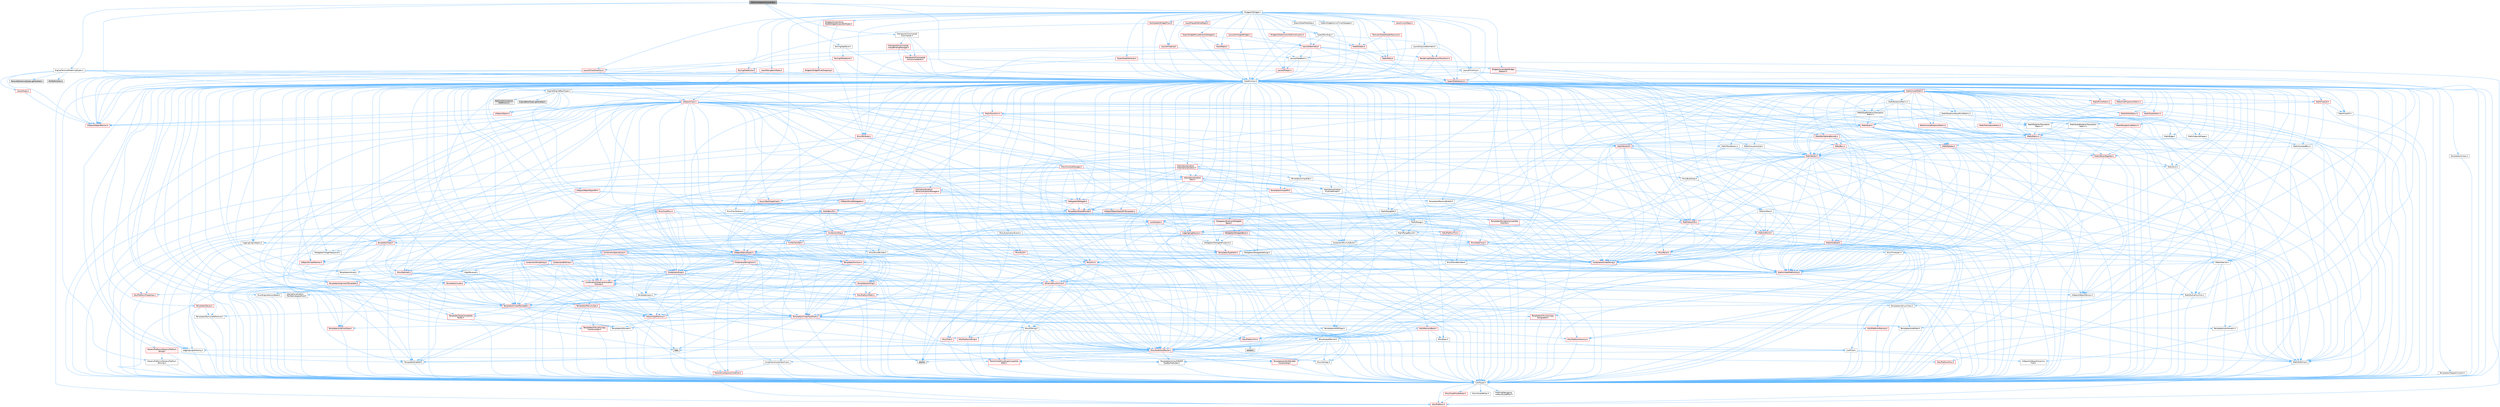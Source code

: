 digraph "EditorViewportCommands.h"
{
 // INTERACTIVE_SVG=YES
 // LATEX_PDF_SIZE
  bgcolor="transparent";
  edge [fontname=Helvetica,fontsize=10,labelfontname=Helvetica,labelfontsize=10];
  node [fontname=Helvetica,fontsize=10,shape=box,height=0.2,width=0.4];
  Node1 [id="Node000001",label="EditorViewportCommands.h",height=0.2,width=0.4,color="gray40", fillcolor="grey60", style="filled", fontcolor="black",tooltip=" "];
  Node1 -> Node2 [id="edge1_Node000001_Node000002",color="steelblue1",style="solid",tooltip=" "];
  Node2 [id="Node000002",label="CoreMinimal.h",height=0.2,width=0.4,color="grey40", fillcolor="white", style="filled",URL="$d7/d67/CoreMinimal_8h.html",tooltip=" "];
  Node2 -> Node3 [id="edge2_Node000002_Node000003",color="steelblue1",style="solid",tooltip=" "];
  Node3 [id="Node000003",label="CoreTypes.h",height=0.2,width=0.4,color="grey40", fillcolor="white", style="filled",URL="$dc/dec/CoreTypes_8h.html",tooltip=" "];
  Node3 -> Node4 [id="edge3_Node000003_Node000004",color="steelblue1",style="solid",tooltip=" "];
  Node4 [id="Node000004",label="HAL/Platform.h",height=0.2,width=0.4,color="red", fillcolor="#FFF0F0", style="filled",URL="$d9/dd0/Platform_8h.html",tooltip=" "];
  Node3 -> Node14 [id="edge4_Node000003_Node000014",color="steelblue1",style="solid",tooltip=" "];
  Node14 [id="Node000014",label="ProfilingDebugging\l/UMemoryDefines.h",height=0.2,width=0.4,color="grey40", fillcolor="white", style="filled",URL="$d2/da2/UMemoryDefines_8h.html",tooltip=" "];
  Node3 -> Node15 [id="edge5_Node000003_Node000015",color="steelblue1",style="solid",tooltip=" "];
  Node15 [id="Node000015",label="Misc/CoreMiscDefines.h",height=0.2,width=0.4,color="red", fillcolor="#FFF0F0", style="filled",URL="$da/d38/CoreMiscDefines_8h.html",tooltip=" "];
  Node15 -> Node4 [id="edge6_Node000015_Node000004",color="steelblue1",style="solid",tooltip=" "];
  Node3 -> Node16 [id="edge7_Node000003_Node000016",color="steelblue1",style="solid",tooltip=" "];
  Node16 [id="Node000016",label="Misc/CoreDefines.h",height=0.2,width=0.4,color="grey40", fillcolor="white", style="filled",URL="$d3/dd2/CoreDefines_8h.html",tooltip=" "];
  Node2 -> Node17 [id="edge8_Node000002_Node000017",color="steelblue1",style="solid",tooltip=" "];
  Node17 [id="Node000017",label="CoreFwd.h",height=0.2,width=0.4,color="grey40", fillcolor="white", style="filled",URL="$d1/d1e/CoreFwd_8h.html",tooltip=" "];
  Node17 -> Node3 [id="edge9_Node000017_Node000003",color="steelblue1",style="solid",tooltip=" "];
  Node17 -> Node18 [id="edge10_Node000017_Node000018",color="steelblue1",style="solid",tooltip=" "];
  Node18 [id="Node000018",label="Containers/ContainersFwd.h",height=0.2,width=0.4,color="grey40", fillcolor="white", style="filled",URL="$d4/d0a/ContainersFwd_8h.html",tooltip=" "];
  Node18 -> Node4 [id="edge11_Node000018_Node000004",color="steelblue1",style="solid",tooltip=" "];
  Node18 -> Node3 [id="edge12_Node000018_Node000003",color="steelblue1",style="solid",tooltip=" "];
  Node18 -> Node19 [id="edge13_Node000018_Node000019",color="steelblue1",style="solid",tooltip=" "];
  Node19 [id="Node000019",label="Traits/IsContiguousContainer.h",height=0.2,width=0.4,color="red", fillcolor="#FFF0F0", style="filled",URL="$d5/d3c/IsContiguousContainer_8h.html",tooltip=" "];
  Node19 -> Node3 [id="edge14_Node000019_Node000003",color="steelblue1",style="solid",tooltip=" "];
  Node17 -> Node22 [id="edge15_Node000017_Node000022",color="steelblue1",style="solid",tooltip=" "];
  Node22 [id="Node000022",label="Math/MathFwd.h",height=0.2,width=0.4,color="grey40", fillcolor="white", style="filled",URL="$d2/d10/MathFwd_8h.html",tooltip=" "];
  Node22 -> Node4 [id="edge16_Node000022_Node000004",color="steelblue1",style="solid",tooltip=" "];
  Node17 -> Node23 [id="edge17_Node000017_Node000023",color="steelblue1",style="solid",tooltip=" "];
  Node23 [id="Node000023",label="UObject/UObjectHierarchy\lFwd.h",height=0.2,width=0.4,color="grey40", fillcolor="white", style="filled",URL="$d3/d13/UObjectHierarchyFwd_8h.html",tooltip=" "];
  Node2 -> Node23 [id="edge18_Node000002_Node000023",color="steelblue1",style="solid",tooltip=" "];
  Node2 -> Node18 [id="edge19_Node000002_Node000018",color="steelblue1",style="solid",tooltip=" "];
  Node2 -> Node24 [id="edge20_Node000002_Node000024",color="steelblue1",style="solid",tooltip=" "];
  Node24 [id="Node000024",label="Misc/VarArgs.h",height=0.2,width=0.4,color="grey40", fillcolor="white", style="filled",URL="$d5/d6f/VarArgs_8h.html",tooltip=" "];
  Node24 -> Node3 [id="edge21_Node000024_Node000003",color="steelblue1",style="solid",tooltip=" "];
  Node2 -> Node25 [id="edge22_Node000002_Node000025",color="steelblue1",style="solid",tooltip=" "];
  Node25 [id="Node000025",label="Logging/LogVerbosity.h",height=0.2,width=0.4,color="grey40", fillcolor="white", style="filled",URL="$d2/d8f/LogVerbosity_8h.html",tooltip=" "];
  Node25 -> Node3 [id="edge23_Node000025_Node000003",color="steelblue1",style="solid",tooltip=" "];
  Node2 -> Node26 [id="edge24_Node000002_Node000026",color="steelblue1",style="solid",tooltip=" "];
  Node26 [id="Node000026",label="Misc/OutputDevice.h",height=0.2,width=0.4,color="grey40", fillcolor="white", style="filled",URL="$d7/d32/OutputDevice_8h.html",tooltip=" "];
  Node26 -> Node17 [id="edge25_Node000026_Node000017",color="steelblue1",style="solid",tooltip=" "];
  Node26 -> Node3 [id="edge26_Node000026_Node000003",color="steelblue1",style="solid",tooltip=" "];
  Node26 -> Node25 [id="edge27_Node000026_Node000025",color="steelblue1",style="solid",tooltip=" "];
  Node26 -> Node24 [id="edge28_Node000026_Node000024",color="steelblue1",style="solid",tooltip=" "];
  Node26 -> Node27 [id="edge29_Node000026_Node000027",color="steelblue1",style="solid",tooltip=" "];
  Node27 [id="Node000027",label="Templates/IsArrayOrRefOf\lTypeByPredicate.h",height=0.2,width=0.4,color="grey40", fillcolor="white", style="filled",URL="$d6/da1/IsArrayOrRefOfTypeByPredicate_8h.html",tooltip=" "];
  Node27 -> Node3 [id="edge30_Node000027_Node000003",color="steelblue1",style="solid",tooltip=" "];
  Node26 -> Node28 [id="edge31_Node000026_Node000028",color="steelblue1",style="solid",tooltip=" "];
  Node28 [id="Node000028",label="Templates/IsValidVariadic\lFunctionArg.h",height=0.2,width=0.4,color="red", fillcolor="#FFF0F0", style="filled",URL="$d0/dc8/IsValidVariadicFunctionArg_8h.html",tooltip=" "];
  Node28 -> Node3 [id="edge32_Node000028_Node000003",color="steelblue1",style="solid",tooltip=" "];
  Node26 -> Node30 [id="edge33_Node000026_Node000030",color="steelblue1",style="solid",tooltip=" "];
  Node30 [id="Node000030",label="Traits/IsCharEncodingCompatible\lWith.h",height=0.2,width=0.4,color="red", fillcolor="#FFF0F0", style="filled",URL="$df/dd1/IsCharEncodingCompatibleWith_8h.html",tooltip=" "];
  Node2 -> Node32 [id="edge34_Node000002_Node000032",color="steelblue1",style="solid",tooltip=" "];
  Node32 [id="Node000032",label="HAL/PlatformCrt.h",height=0.2,width=0.4,color="red", fillcolor="#FFF0F0", style="filled",URL="$d8/d75/PlatformCrt_8h.html",tooltip=" "];
  Node32 -> Node33 [id="edge35_Node000032_Node000033",color="steelblue1",style="solid",tooltip=" "];
  Node33 [id="Node000033",label="new",height=0.2,width=0.4,color="grey60", fillcolor="#E0E0E0", style="filled",tooltip=" "];
  Node32 -> Node34 [id="edge36_Node000032_Node000034",color="steelblue1",style="solid",tooltip=" "];
  Node34 [id="Node000034",label="wchar.h",height=0.2,width=0.4,color="grey60", fillcolor="#E0E0E0", style="filled",tooltip=" "];
  Node2 -> Node42 [id="edge37_Node000002_Node000042",color="steelblue1",style="solid",tooltip=" "];
  Node42 [id="Node000042",label="HAL/PlatformMisc.h",height=0.2,width=0.4,color="red", fillcolor="#FFF0F0", style="filled",URL="$d0/df5/PlatformMisc_8h.html",tooltip=" "];
  Node42 -> Node3 [id="edge38_Node000042_Node000003",color="steelblue1",style="solid",tooltip=" "];
  Node2 -> Node61 [id="edge39_Node000002_Node000061",color="steelblue1",style="solid",tooltip=" "];
  Node61 [id="Node000061",label="Misc/AssertionMacros.h",height=0.2,width=0.4,color="red", fillcolor="#FFF0F0", style="filled",URL="$d0/dfa/AssertionMacros_8h.html",tooltip=" "];
  Node61 -> Node3 [id="edge40_Node000061_Node000003",color="steelblue1",style="solid",tooltip=" "];
  Node61 -> Node4 [id="edge41_Node000061_Node000004",color="steelblue1",style="solid",tooltip=" "];
  Node61 -> Node42 [id="edge42_Node000061_Node000042",color="steelblue1",style="solid",tooltip=" "];
  Node61 -> Node62 [id="edge43_Node000061_Node000062",color="steelblue1",style="solid",tooltip=" "];
  Node62 [id="Node000062",label="Templates/EnableIf.h",height=0.2,width=0.4,color="grey40", fillcolor="white", style="filled",URL="$d7/d60/EnableIf_8h.html",tooltip=" "];
  Node62 -> Node3 [id="edge44_Node000062_Node000003",color="steelblue1",style="solid",tooltip=" "];
  Node61 -> Node27 [id="edge45_Node000061_Node000027",color="steelblue1",style="solid",tooltip=" "];
  Node61 -> Node28 [id="edge46_Node000061_Node000028",color="steelblue1",style="solid",tooltip=" "];
  Node61 -> Node30 [id="edge47_Node000061_Node000030",color="steelblue1",style="solid",tooltip=" "];
  Node61 -> Node24 [id="edge48_Node000061_Node000024",color="steelblue1",style="solid",tooltip=" "];
  Node61 -> Node69 [id="edge49_Node000061_Node000069",color="steelblue1",style="solid",tooltip=" "];
  Node69 [id="Node000069",label="atomic",height=0.2,width=0.4,color="grey60", fillcolor="#E0E0E0", style="filled",tooltip=" "];
  Node2 -> Node70 [id="edge50_Node000002_Node000070",color="steelblue1",style="solid",tooltip=" "];
  Node70 [id="Node000070",label="Templates/IsPointer.h",height=0.2,width=0.4,color="grey40", fillcolor="white", style="filled",URL="$d7/d05/IsPointer_8h.html",tooltip=" "];
  Node70 -> Node3 [id="edge51_Node000070_Node000003",color="steelblue1",style="solid",tooltip=" "];
  Node2 -> Node71 [id="edge52_Node000002_Node000071",color="steelblue1",style="solid",tooltip=" "];
  Node71 [id="Node000071",label="HAL/PlatformMemory.h",height=0.2,width=0.4,color="red", fillcolor="#FFF0F0", style="filled",URL="$de/d68/PlatformMemory_8h.html",tooltip=" "];
  Node71 -> Node3 [id="edge53_Node000071_Node000003",color="steelblue1",style="solid",tooltip=" "];
  Node2 -> Node54 [id="edge54_Node000002_Node000054",color="steelblue1",style="solid",tooltip=" "];
  Node54 [id="Node000054",label="HAL/PlatformAtomics.h",height=0.2,width=0.4,color="red", fillcolor="#FFF0F0", style="filled",URL="$d3/d36/PlatformAtomics_8h.html",tooltip=" "];
  Node54 -> Node3 [id="edge55_Node000054_Node000003",color="steelblue1",style="solid",tooltip=" "];
  Node2 -> Node76 [id="edge56_Node000002_Node000076",color="steelblue1",style="solid",tooltip=" "];
  Node76 [id="Node000076",label="Misc/Exec.h",height=0.2,width=0.4,color="grey40", fillcolor="white", style="filled",URL="$de/ddb/Exec_8h.html",tooltip=" "];
  Node76 -> Node3 [id="edge57_Node000076_Node000003",color="steelblue1",style="solid",tooltip=" "];
  Node76 -> Node61 [id="edge58_Node000076_Node000061",color="steelblue1",style="solid",tooltip=" "];
  Node2 -> Node77 [id="edge59_Node000002_Node000077",color="steelblue1",style="solid",tooltip=" "];
  Node77 [id="Node000077",label="HAL/MemoryBase.h",height=0.2,width=0.4,color="red", fillcolor="#FFF0F0", style="filled",URL="$d6/d9f/MemoryBase_8h.html",tooltip=" "];
  Node77 -> Node3 [id="edge60_Node000077_Node000003",color="steelblue1",style="solid",tooltip=" "];
  Node77 -> Node54 [id="edge61_Node000077_Node000054",color="steelblue1",style="solid",tooltip=" "];
  Node77 -> Node32 [id="edge62_Node000077_Node000032",color="steelblue1",style="solid",tooltip=" "];
  Node77 -> Node76 [id="edge63_Node000077_Node000076",color="steelblue1",style="solid",tooltip=" "];
  Node77 -> Node26 [id="edge64_Node000077_Node000026",color="steelblue1",style="solid",tooltip=" "];
  Node2 -> Node87 [id="edge65_Node000002_Node000087",color="steelblue1",style="solid",tooltip=" "];
  Node87 [id="Node000087",label="HAL/UnrealMemory.h",height=0.2,width=0.4,color="red", fillcolor="#FFF0F0", style="filled",URL="$d9/d96/UnrealMemory_8h.html",tooltip=" "];
  Node87 -> Node3 [id="edge66_Node000087_Node000003",color="steelblue1",style="solid",tooltip=" "];
  Node87 -> Node77 [id="edge67_Node000087_Node000077",color="steelblue1",style="solid",tooltip=" "];
  Node87 -> Node71 [id="edge68_Node000087_Node000071",color="steelblue1",style="solid",tooltip=" "];
  Node87 -> Node70 [id="edge69_Node000087_Node000070",color="steelblue1",style="solid",tooltip=" "];
  Node2 -> Node89 [id="edge70_Node000002_Node000089",color="steelblue1",style="solid",tooltip=" "];
  Node89 [id="Node000089",label="Templates/IsArithmetic.h",height=0.2,width=0.4,color="grey40", fillcolor="white", style="filled",URL="$d2/d5d/IsArithmetic_8h.html",tooltip=" "];
  Node89 -> Node3 [id="edge71_Node000089_Node000003",color="steelblue1",style="solid",tooltip=" "];
  Node2 -> Node83 [id="edge72_Node000002_Node000083",color="steelblue1",style="solid",tooltip=" "];
  Node83 [id="Node000083",label="Templates/AndOrNot.h",height=0.2,width=0.4,color="grey40", fillcolor="white", style="filled",URL="$db/d0a/AndOrNot_8h.html",tooltip=" "];
  Node83 -> Node3 [id="edge73_Node000083_Node000003",color="steelblue1",style="solid",tooltip=" "];
  Node2 -> Node90 [id="edge74_Node000002_Node000090",color="steelblue1",style="solid",tooltip=" "];
  Node90 [id="Node000090",label="Templates/IsPODType.h",height=0.2,width=0.4,color="grey40", fillcolor="white", style="filled",URL="$d7/db1/IsPODType_8h.html",tooltip=" "];
  Node90 -> Node3 [id="edge75_Node000090_Node000003",color="steelblue1",style="solid",tooltip=" "];
  Node2 -> Node91 [id="edge76_Node000002_Node000091",color="steelblue1",style="solid",tooltip=" "];
  Node91 [id="Node000091",label="Templates/IsUECoreType.h",height=0.2,width=0.4,color="red", fillcolor="#FFF0F0", style="filled",URL="$d1/db8/IsUECoreType_8h.html",tooltip=" "];
  Node91 -> Node3 [id="edge77_Node000091_Node000003",color="steelblue1",style="solid",tooltip=" "];
  Node2 -> Node84 [id="edge78_Node000002_Node000084",color="steelblue1",style="solid",tooltip=" "];
  Node84 [id="Node000084",label="Templates/IsTriviallyCopy\lConstructible.h",height=0.2,width=0.4,color="red", fillcolor="#FFF0F0", style="filled",URL="$d3/d78/IsTriviallyCopyConstructible_8h.html",tooltip=" "];
  Node84 -> Node3 [id="edge79_Node000084_Node000003",color="steelblue1",style="solid",tooltip=" "];
  Node2 -> Node92 [id="edge80_Node000002_Node000092",color="steelblue1",style="solid",tooltip=" "];
  Node92 [id="Node000092",label="Templates/UnrealTypeTraits.h",height=0.2,width=0.4,color="red", fillcolor="#FFF0F0", style="filled",URL="$d2/d2d/UnrealTypeTraits_8h.html",tooltip=" "];
  Node92 -> Node3 [id="edge81_Node000092_Node000003",color="steelblue1",style="solid",tooltip=" "];
  Node92 -> Node70 [id="edge82_Node000092_Node000070",color="steelblue1",style="solid",tooltip=" "];
  Node92 -> Node61 [id="edge83_Node000092_Node000061",color="steelblue1",style="solid",tooltip=" "];
  Node92 -> Node83 [id="edge84_Node000092_Node000083",color="steelblue1",style="solid",tooltip=" "];
  Node92 -> Node62 [id="edge85_Node000092_Node000062",color="steelblue1",style="solid",tooltip=" "];
  Node92 -> Node89 [id="edge86_Node000092_Node000089",color="steelblue1",style="solid",tooltip=" "];
  Node92 -> Node90 [id="edge87_Node000092_Node000090",color="steelblue1",style="solid",tooltip=" "];
  Node92 -> Node91 [id="edge88_Node000092_Node000091",color="steelblue1",style="solid",tooltip=" "];
  Node92 -> Node84 [id="edge89_Node000092_Node000084",color="steelblue1",style="solid",tooltip=" "];
  Node2 -> Node62 [id="edge90_Node000002_Node000062",color="steelblue1",style="solid",tooltip=" "];
  Node2 -> Node94 [id="edge91_Node000002_Node000094",color="steelblue1",style="solid",tooltip=" "];
  Node94 [id="Node000094",label="Templates/RemoveReference.h",height=0.2,width=0.4,color="grey40", fillcolor="white", style="filled",URL="$da/dbe/RemoveReference_8h.html",tooltip=" "];
  Node94 -> Node3 [id="edge92_Node000094_Node000003",color="steelblue1",style="solid",tooltip=" "];
  Node2 -> Node95 [id="edge93_Node000002_Node000095",color="steelblue1",style="solid",tooltip=" "];
  Node95 [id="Node000095",label="Templates/IntegralConstant.h",height=0.2,width=0.4,color="grey40", fillcolor="white", style="filled",URL="$db/d1b/IntegralConstant_8h.html",tooltip=" "];
  Node95 -> Node3 [id="edge94_Node000095_Node000003",color="steelblue1",style="solid",tooltip=" "];
  Node2 -> Node96 [id="edge95_Node000002_Node000096",color="steelblue1",style="solid",tooltip=" "];
  Node96 [id="Node000096",label="Templates/IsClass.h",height=0.2,width=0.4,color="grey40", fillcolor="white", style="filled",URL="$db/dcb/IsClass_8h.html",tooltip=" "];
  Node96 -> Node3 [id="edge96_Node000096_Node000003",color="steelblue1",style="solid",tooltip=" "];
  Node2 -> Node97 [id="edge97_Node000002_Node000097",color="steelblue1",style="solid",tooltip=" "];
  Node97 [id="Node000097",label="Templates/TypeCompatible\lBytes.h",height=0.2,width=0.4,color="red", fillcolor="#FFF0F0", style="filled",URL="$df/d0a/TypeCompatibleBytes_8h.html",tooltip=" "];
  Node97 -> Node3 [id="edge98_Node000097_Node000003",color="steelblue1",style="solid",tooltip=" "];
  Node97 -> Node33 [id="edge99_Node000097_Node000033",color="steelblue1",style="solid",tooltip=" "];
  Node2 -> Node19 [id="edge100_Node000002_Node000019",color="steelblue1",style="solid",tooltip=" "];
  Node2 -> Node98 [id="edge101_Node000002_Node000098",color="steelblue1",style="solid",tooltip=" "];
  Node98 [id="Node000098",label="Templates/UnrealTemplate.h",height=0.2,width=0.4,color="red", fillcolor="#FFF0F0", style="filled",URL="$d4/d24/UnrealTemplate_8h.html",tooltip=" "];
  Node98 -> Node3 [id="edge102_Node000098_Node000003",color="steelblue1",style="solid",tooltip=" "];
  Node98 -> Node70 [id="edge103_Node000098_Node000070",color="steelblue1",style="solid",tooltip=" "];
  Node98 -> Node87 [id="edge104_Node000098_Node000087",color="steelblue1",style="solid",tooltip=" "];
  Node98 -> Node92 [id="edge105_Node000098_Node000092",color="steelblue1",style="solid",tooltip=" "];
  Node98 -> Node94 [id="edge106_Node000098_Node000094",color="steelblue1",style="solid",tooltip=" "];
  Node98 -> Node97 [id="edge107_Node000098_Node000097",color="steelblue1",style="solid",tooltip=" "];
  Node98 -> Node19 [id="edge108_Node000098_Node000019",color="steelblue1",style="solid",tooltip=" "];
  Node2 -> Node47 [id="edge109_Node000002_Node000047",color="steelblue1",style="solid",tooltip=" "];
  Node47 [id="Node000047",label="Math/NumericLimits.h",height=0.2,width=0.4,color="grey40", fillcolor="white", style="filled",URL="$df/d1b/NumericLimits_8h.html",tooltip=" "];
  Node47 -> Node3 [id="edge110_Node000047_Node000003",color="steelblue1",style="solid",tooltip=" "];
  Node2 -> Node102 [id="edge111_Node000002_Node000102",color="steelblue1",style="solid",tooltip=" "];
  Node102 [id="Node000102",label="HAL/PlatformMath.h",height=0.2,width=0.4,color="red", fillcolor="#FFF0F0", style="filled",URL="$dc/d53/PlatformMath_8h.html",tooltip=" "];
  Node102 -> Node3 [id="edge112_Node000102_Node000003",color="steelblue1",style="solid",tooltip=" "];
  Node2 -> Node85 [id="edge113_Node000002_Node000085",color="steelblue1",style="solid",tooltip=" "];
  Node85 [id="Node000085",label="Templates/IsTriviallyCopy\lAssignable.h",height=0.2,width=0.4,color="red", fillcolor="#FFF0F0", style="filled",URL="$d2/df2/IsTriviallyCopyAssignable_8h.html",tooltip=" "];
  Node85 -> Node3 [id="edge114_Node000085_Node000003",color="steelblue1",style="solid",tooltip=" "];
  Node2 -> Node110 [id="edge115_Node000002_Node000110",color="steelblue1",style="solid",tooltip=" "];
  Node110 [id="Node000110",label="Templates/MemoryOps.h",height=0.2,width=0.4,color="red", fillcolor="#FFF0F0", style="filled",URL="$db/dea/MemoryOps_8h.html",tooltip=" "];
  Node110 -> Node3 [id="edge116_Node000110_Node000003",color="steelblue1",style="solid",tooltip=" "];
  Node110 -> Node87 [id="edge117_Node000110_Node000087",color="steelblue1",style="solid",tooltip=" "];
  Node110 -> Node85 [id="edge118_Node000110_Node000085",color="steelblue1",style="solid",tooltip=" "];
  Node110 -> Node84 [id="edge119_Node000110_Node000084",color="steelblue1",style="solid",tooltip=" "];
  Node110 -> Node92 [id="edge120_Node000110_Node000092",color="steelblue1",style="solid",tooltip=" "];
  Node110 -> Node33 [id="edge121_Node000110_Node000033",color="steelblue1",style="solid",tooltip=" "];
  Node2 -> Node111 [id="edge122_Node000002_Node000111",color="steelblue1",style="solid",tooltip=" "];
  Node111 [id="Node000111",label="Containers/ContainerAllocation\lPolicies.h",height=0.2,width=0.4,color="red", fillcolor="#FFF0F0", style="filled",URL="$d7/dff/ContainerAllocationPolicies_8h.html",tooltip=" "];
  Node111 -> Node3 [id="edge123_Node000111_Node000003",color="steelblue1",style="solid",tooltip=" "];
  Node111 -> Node111 [id="edge124_Node000111_Node000111",color="steelblue1",style="solid",tooltip=" "];
  Node111 -> Node102 [id="edge125_Node000111_Node000102",color="steelblue1",style="solid",tooltip=" "];
  Node111 -> Node87 [id="edge126_Node000111_Node000087",color="steelblue1",style="solid",tooltip=" "];
  Node111 -> Node47 [id="edge127_Node000111_Node000047",color="steelblue1",style="solid",tooltip=" "];
  Node111 -> Node61 [id="edge128_Node000111_Node000061",color="steelblue1",style="solid",tooltip=" "];
  Node111 -> Node110 [id="edge129_Node000111_Node000110",color="steelblue1",style="solid",tooltip=" "];
  Node111 -> Node97 [id="edge130_Node000111_Node000097",color="steelblue1",style="solid",tooltip=" "];
  Node2 -> Node114 [id="edge131_Node000002_Node000114",color="steelblue1",style="solid",tooltip=" "];
  Node114 [id="Node000114",label="Templates/IsEnumClass.h",height=0.2,width=0.4,color="grey40", fillcolor="white", style="filled",URL="$d7/d15/IsEnumClass_8h.html",tooltip=" "];
  Node114 -> Node3 [id="edge132_Node000114_Node000003",color="steelblue1",style="solid",tooltip=" "];
  Node114 -> Node83 [id="edge133_Node000114_Node000083",color="steelblue1",style="solid",tooltip=" "];
  Node2 -> Node115 [id="edge134_Node000002_Node000115",color="steelblue1",style="solid",tooltip=" "];
  Node115 [id="Node000115",label="HAL/PlatformProperties.h",height=0.2,width=0.4,color="red", fillcolor="#FFF0F0", style="filled",URL="$d9/db0/PlatformProperties_8h.html",tooltip=" "];
  Node115 -> Node3 [id="edge135_Node000115_Node000003",color="steelblue1",style="solid",tooltip=" "];
  Node2 -> Node118 [id="edge136_Node000002_Node000118",color="steelblue1",style="solid",tooltip=" "];
  Node118 [id="Node000118",label="Misc/EngineVersionBase.h",height=0.2,width=0.4,color="grey40", fillcolor="white", style="filled",URL="$d5/d2b/EngineVersionBase_8h.html",tooltip=" "];
  Node118 -> Node3 [id="edge137_Node000118_Node000003",color="steelblue1",style="solid",tooltip=" "];
  Node2 -> Node119 [id="edge138_Node000002_Node000119",color="steelblue1",style="solid",tooltip=" "];
  Node119 [id="Node000119",label="Internationalization\l/TextNamespaceFwd.h",height=0.2,width=0.4,color="grey40", fillcolor="white", style="filled",URL="$d8/d97/TextNamespaceFwd_8h.html",tooltip=" "];
  Node119 -> Node3 [id="edge139_Node000119_Node000003",color="steelblue1",style="solid",tooltip=" "];
  Node2 -> Node120 [id="edge140_Node000002_Node000120",color="steelblue1",style="solid",tooltip=" "];
  Node120 [id="Node000120",label="Serialization/Archive.h",height=0.2,width=0.4,color="red", fillcolor="#FFF0F0", style="filled",URL="$d7/d3b/Archive_8h.html",tooltip=" "];
  Node120 -> Node17 [id="edge141_Node000120_Node000017",color="steelblue1",style="solid",tooltip=" "];
  Node120 -> Node3 [id="edge142_Node000120_Node000003",color="steelblue1",style="solid",tooltip=" "];
  Node120 -> Node115 [id="edge143_Node000120_Node000115",color="steelblue1",style="solid",tooltip=" "];
  Node120 -> Node119 [id="edge144_Node000120_Node000119",color="steelblue1",style="solid",tooltip=" "];
  Node120 -> Node22 [id="edge145_Node000120_Node000022",color="steelblue1",style="solid",tooltip=" "];
  Node120 -> Node61 [id="edge146_Node000120_Node000061",color="steelblue1",style="solid",tooltip=" "];
  Node120 -> Node118 [id="edge147_Node000120_Node000118",color="steelblue1",style="solid",tooltip=" "];
  Node120 -> Node24 [id="edge148_Node000120_Node000024",color="steelblue1",style="solid",tooltip=" "];
  Node120 -> Node62 [id="edge149_Node000120_Node000062",color="steelblue1",style="solid",tooltip=" "];
  Node120 -> Node27 [id="edge150_Node000120_Node000027",color="steelblue1",style="solid",tooltip=" "];
  Node120 -> Node114 [id="edge151_Node000120_Node000114",color="steelblue1",style="solid",tooltip=" "];
  Node120 -> Node28 [id="edge152_Node000120_Node000028",color="steelblue1",style="solid",tooltip=" "];
  Node120 -> Node98 [id="edge153_Node000120_Node000098",color="steelblue1",style="solid",tooltip=" "];
  Node120 -> Node30 [id="edge154_Node000120_Node000030",color="steelblue1",style="solid",tooltip=" "];
  Node120 -> Node123 [id="edge155_Node000120_Node000123",color="steelblue1",style="solid",tooltip=" "];
  Node123 [id="Node000123",label="UObject/ObjectVersion.h",height=0.2,width=0.4,color="grey40", fillcolor="white", style="filled",URL="$da/d63/ObjectVersion_8h.html",tooltip=" "];
  Node123 -> Node3 [id="edge156_Node000123_Node000003",color="steelblue1",style="solid",tooltip=" "];
  Node2 -> Node124 [id="edge157_Node000002_Node000124",color="steelblue1",style="solid",tooltip=" "];
  Node124 [id="Node000124",label="Templates/Less.h",height=0.2,width=0.4,color="grey40", fillcolor="white", style="filled",URL="$de/dc8/Less_8h.html",tooltip=" "];
  Node124 -> Node3 [id="edge158_Node000124_Node000003",color="steelblue1",style="solid",tooltip=" "];
  Node124 -> Node98 [id="edge159_Node000124_Node000098",color="steelblue1",style="solid",tooltip=" "];
  Node2 -> Node125 [id="edge160_Node000002_Node000125",color="steelblue1",style="solid",tooltip=" "];
  Node125 [id="Node000125",label="Templates/Sorting.h",height=0.2,width=0.4,color="red", fillcolor="#FFF0F0", style="filled",URL="$d3/d9e/Sorting_8h.html",tooltip=" "];
  Node125 -> Node3 [id="edge161_Node000125_Node000003",color="steelblue1",style="solid",tooltip=" "];
  Node125 -> Node102 [id="edge162_Node000125_Node000102",color="steelblue1",style="solid",tooltip=" "];
  Node125 -> Node124 [id="edge163_Node000125_Node000124",color="steelblue1",style="solid",tooltip=" "];
  Node2 -> Node136 [id="edge164_Node000002_Node000136",color="steelblue1",style="solid",tooltip=" "];
  Node136 [id="Node000136",label="Misc/Char.h",height=0.2,width=0.4,color="red", fillcolor="#FFF0F0", style="filled",URL="$d0/d58/Char_8h.html",tooltip=" "];
  Node136 -> Node3 [id="edge165_Node000136_Node000003",color="steelblue1",style="solid",tooltip=" "];
  Node2 -> Node139 [id="edge166_Node000002_Node000139",color="steelblue1",style="solid",tooltip=" "];
  Node139 [id="Node000139",label="GenericPlatform/GenericPlatform\lStricmp.h",height=0.2,width=0.4,color="grey40", fillcolor="white", style="filled",URL="$d2/d86/GenericPlatformStricmp_8h.html",tooltip=" "];
  Node139 -> Node3 [id="edge167_Node000139_Node000003",color="steelblue1",style="solid",tooltip=" "];
  Node2 -> Node140 [id="edge168_Node000002_Node000140",color="steelblue1",style="solid",tooltip=" "];
  Node140 [id="Node000140",label="GenericPlatform/GenericPlatform\lString.h",height=0.2,width=0.4,color="red", fillcolor="#FFF0F0", style="filled",URL="$dd/d20/GenericPlatformString_8h.html",tooltip=" "];
  Node140 -> Node3 [id="edge169_Node000140_Node000003",color="steelblue1",style="solid",tooltip=" "];
  Node140 -> Node139 [id="edge170_Node000140_Node000139",color="steelblue1",style="solid",tooltip=" "];
  Node140 -> Node62 [id="edge171_Node000140_Node000062",color="steelblue1",style="solid",tooltip=" "];
  Node140 -> Node30 [id="edge172_Node000140_Node000030",color="steelblue1",style="solid",tooltip=" "];
  Node2 -> Node73 [id="edge173_Node000002_Node000073",color="steelblue1",style="solid",tooltip=" "];
  Node73 [id="Node000073",label="HAL/PlatformString.h",height=0.2,width=0.4,color="red", fillcolor="#FFF0F0", style="filled",URL="$db/db5/PlatformString_8h.html",tooltip=" "];
  Node73 -> Node3 [id="edge174_Node000073_Node000003",color="steelblue1",style="solid",tooltip=" "];
  Node2 -> Node143 [id="edge175_Node000002_Node000143",color="steelblue1",style="solid",tooltip=" "];
  Node143 [id="Node000143",label="Misc/CString.h",height=0.2,width=0.4,color="grey40", fillcolor="white", style="filled",URL="$d2/d49/CString_8h.html",tooltip=" "];
  Node143 -> Node3 [id="edge176_Node000143_Node000003",color="steelblue1",style="solid",tooltip=" "];
  Node143 -> Node32 [id="edge177_Node000143_Node000032",color="steelblue1",style="solid",tooltip=" "];
  Node143 -> Node73 [id="edge178_Node000143_Node000073",color="steelblue1",style="solid",tooltip=" "];
  Node143 -> Node61 [id="edge179_Node000143_Node000061",color="steelblue1",style="solid",tooltip=" "];
  Node143 -> Node136 [id="edge180_Node000143_Node000136",color="steelblue1",style="solid",tooltip=" "];
  Node143 -> Node24 [id="edge181_Node000143_Node000024",color="steelblue1",style="solid",tooltip=" "];
  Node143 -> Node27 [id="edge182_Node000143_Node000027",color="steelblue1",style="solid",tooltip=" "];
  Node143 -> Node28 [id="edge183_Node000143_Node000028",color="steelblue1",style="solid",tooltip=" "];
  Node143 -> Node30 [id="edge184_Node000143_Node000030",color="steelblue1",style="solid",tooltip=" "];
  Node2 -> Node144 [id="edge185_Node000002_Node000144",color="steelblue1",style="solid",tooltip=" "];
  Node144 [id="Node000144",label="Misc/Crc.h",height=0.2,width=0.4,color="red", fillcolor="#FFF0F0", style="filled",URL="$d4/dd2/Crc_8h.html",tooltip=" "];
  Node144 -> Node3 [id="edge186_Node000144_Node000003",color="steelblue1",style="solid",tooltip=" "];
  Node144 -> Node73 [id="edge187_Node000144_Node000073",color="steelblue1",style="solid",tooltip=" "];
  Node144 -> Node61 [id="edge188_Node000144_Node000061",color="steelblue1",style="solid",tooltip=" "];
  Node144 -> Node143 [id="edge189_Node000144_Node000143",color="steelblue1",style="solid",tooltip=" "];
  Node144 -> Node136 [id="edge190_Node000144_Node000136",color="steelblue1",style="solid",tooltip=" "];
  Node144 -> Node92 [id="edge191_Node000144_Node000092",color="steelblue1",style="solid",tooltip=" "];
  Node2 -> Node135 [id="edge192_Node000002_Node000135",color="steelblue1",style="solid",tooltip=" "];
  Node135 [id="Node000135",label="Math/UnrealMathUtility.h",height=0.2,width=0.4,color="red", fillcolor="#FFF0F0", style="filled",URL="$db/db8/UnrealMathUtility_8h.html",tooltip=" "];
  Node135 -> Node3 [id="edge193_Node000135_Node000003",color="steelblue1",style="solid",tooltip=" "];
  Node135 -> Node61 [id="edge194_Node000135_Node000061",color="steelblue1",style="solid",tooltip=" "];
  Node135 -> Node102 [id="edge195_Node000135_Node000102",color="steelblue1",style="solid",tooltip=" "];
  Node135 -> Node22 [id="edge196_Node000135_Node000022",color="steelblue1",style="solid",tooltip=" "];
  Node2 -> Node145 [id="edge197_Node000002_Node000145",color="steelblue1",style="solid",tooltip=" "];
  Node145 [id="Node000145",label="Containers/UnrealString.h",height=0.2,width=0.4,color="red", fillcolor="#FFF0F0", style="filled",URL="$d5/dba/UnrealString_8h.html",tooltip=" "];
  Node2 -> Node149 [id="edge198_Node000002_Node000149",color="steelblue1",style="solid",tooltip=" "];
  Node149 [id="Node000149",label="Containers/Array.h",height=0.2,width=0.4,color="red", fillcolor="#FFF0F0", style="filled",URL="$df/dd0/Array_8h.html",tooltip=" "];
  Node149 -> Node3 [id="edge199_Node000149_Node000003",color="steelblue1",style="solid",tooltip=" "];
  Node149 -> Node61 [id="edge200_Node000149_Node000061",color="steelblue1",style="solid",tooltip=" "];
  Node149 -> Node87 [id="edge201_Node000149_Node000087",color="steelblue1",style="solid",tooltip=" "];
  Node149 -> Node92 [id="edge202_Node000149_Node000092",color="steelblue1",style="solid",tooltip=" "];
  Node149 -> Node98 [id="edge203_Node000149_Node000098",color="steelblue1",style="solid",tooltip=" "];
  Node149 -> Node111 [id="edge204_Node000149_Node000111",color="steelblue1",style="solid",tooltip=" "];
  Node149 -> Node120 [id="edge205_Node000149_Node000120",color="steelblue1",style="solid",tooltip=" "];
  Node149 -> Node128 [id="edge206_Node000149_Node000128",color="steelblue1",style="solid",tooltip=" "];
  Node128 [id="Node000128",label="Templates/Invoke.h",height=0.2,width=0.4,color="red", fillcolor="#FFF0F0", style="filled",URL="$d7/deb/Invoke_8h.html",tooltip=" "];
  Node128 -> Node3 [id="edge207_Node000128_Node000003",color="steelblue1",style="solid",tooltip=" "];
  Node128 -> Node98 [id="edge208_Node000128_Node000098",color="steelblue1",style="solid",tooltip=" "];
  Node149 -> Node124 [id="edge209_Node000149_Node000124",color="steelblue1",style="solid",tooltip=" "];
  Node149 -> Node125 [id="edge210_Node000149_Node000125",color="steelblue1",style="solid",tooltip=" "];
  Node149 -> Node172 [id="edge211_Node000149_Node000172",color="steelblue1",style="solid",tooltip=" "];
  Node172 [id="Node000172",label="Templates/AlignmentTemplates.h",height=0.2,width=0.4,color="red", fillcolor="#FFF0F0", style="filled",URL="$dd/d32/AlignmentTemplates_8h.html",tooltip=" "];
  Node172 -> Node3 [id="edge212_Node000172_Node000003",color="steelblue1",style="solid",tooltip=" "];
  Node172 -> Node70 [id="edge213_Node000172_Node000070",color="steelblue1",style="solid",tooltip=" "];
  Node2 -> Node173 [id="edge214_Node000002_Node000173",color="steelblue1",style="solid",tooltip=" "];
  Node173 [id="Node000173",label="Misc/FrameNumber.h",height=0.2,width=0.4,color="grey40", fillcolor="white", style="filled",URL="$dd/dbd/FrameNumber_8h.html",tooltip=" "];
  Node173 -> Node3 [id="edge215_Node000173_Node000003",color="steelblue1",style="solid",tooltip=" "];
  Node173 -> Node47 [id="edge216_Node000173_Node000047",color="steelblue1",style="solid",tooltip=" "];
  Node173 -> Node135 [id="edge217_Node000173_Node000135",color="steelblue1",style="solid",tooltip=" "];
  Node173 -> Node62 [id="edge218_Node000173_Node000062",color="steelblue1",style="solid",tooltip=" "];
  Node173 -> Node92 [id="edge219_Node000173_Node000092",color="steelblue1",style="solid",tooltip=" "];
  Node2 -> Node174 [id="edge220_Node000002_Node000174",color="steelblue1",style="solid",tooltip=" "];
  Node174 [id="Node000174",label="Misc/Timespan.h",height=0.2,width=0.4,color="grey40", fillcolor="white", style="filled",URL="$da/dd9/Timespan_8h.html",tooltip=" "];
  Node174 -> Node3 [id="edge221_Node000174_Node000003",color="steelblue1",style="solid",tooltip=" "];
  Node174 -> Node175 [id="edge222_Node000174_Node000175",color="steelblue1",style="solid",tooltip=" "];
  Node175 [id="Node000175",label="Math/Interval.h",height=0.2,width=0.4,color="grey40", fillcolor="white", style="filled",URL="$d1/d55/Interval_8h.html",tooltip=" "];
  Node175 -> Node3 [id="edge223_Node000175_Node000003",color="steelblue1",style="solid",tooltip=" "];
  Node175 -> Node89 [id="edge224_Node000175_Node000089",color="steelblue1",style="solid",tooltip=" "];
  Node175 -> Node92 [id="edge225_Node000175_Node000092",color="steelblue1",style="solid",tooltip=" "];
  Node175 -> Node47 [id="edge226_Node000175_Node000047",color="steelblue1",style="solid",tooltip=" "];
  Node175 -> Node135 [id="edge227_Node000175_Node000135",color="steelblue1",style="solid",tooltip=" "];
  Node174 -> Node135 [id="edge228_Node000174_Node000135",color="steelblue1",style="solid",tooltip=" "];
  Node174 -> Node61 [id="edge229_Node000174_Node000061",color="steelblue1",style="solid",tooltip=" "];
  Node2 -> Node176 [id="edge230_Node000002_Node000176",color="steelblue1",style="solid",tooltip=" "];
  Node176 [id="Node000176",label="Containers/StringConv.h",height=0.2,width=0.4,color="red", fillcolor="#FFF0F0", style="filled",URL="$d3/ddf/StringConv_8h.html",tooltip=" "];
  Node176 -> Node3 [id="edge231_Node000176_Node000003",color="steelblue1",style="solid",tooltip=" "];
  Node176 -> Node61 [id="edge232_Node000176_Node000061",color="steelblue1",style="solid",tooltip=" "];
  Node176 -> Node111 [id="edge233_Node000176_Node000111",color="steelblue1",style="solid",tooltip=" "];
  Node176 -> Node149 [id="edge234_Node000176_Node000149",color="steelblue1",style="solid",tooltip=" "];
  Node176 -> Node143 [id="edge235_Node000176_Node000143",color="steelblue1",style="solid",tooltip=" "];
  Node176 -> Node177 [id="edge236_Node000176_Node000177",color="steelblue1",style="solid",tooltip=" "];
  Node177 [id="Node000177",label="Templates/IsArray.h",height=0.2,width=0.4,color="grey40", fillcolor="white", style="filled",URL="$d8/d8d/IsArray_8h.html",tooltip=" "];
  Node177 -> Node3 [id="edge237_Node000177_Node000003",color="steelblue1",style="solid",tooltip=" "];
  Node176 -> Node98 [id="edge238_Node000176_Node000098",color="steelblue1",style="solid",tooltip=" "];
  Node176 -> Node92 [id="edge239_Node000176_Node000092",color="steelblue1",style="solid",tooltip=" "];
  Node176 -> Node30 [id="edge240_Node000176_Node000030",color="steelblue1",style="solid",tooltip=" "];
  Node176 -> Node19 [id="edge241_Node000176_Node000019",color="steelblue1",style="solid",tooltip=" "];
  Node2 -> Node178 [id="edge242_Node000002_Node000178",color="steelblue1",style="solid",tooltip=" "];
  Node178 [id="Node000178",label="UObject/UnrealNames.h",height=0.2,width=0.4,color="red", fillcolor="#FFF0F0", style="filled",URL="$d8/db1/UnrealNames_8h.html",tooltip=" "];
  Node178 -> Node3 [id="edge243_Node000178_Node000003",color="steelblue1",style="solid",tooltip=" "];
  Node2 -> Node180 [id="edge244_Node000002_Node000180",color="steelblue1",style="solid",tooltip=" "];
  Node180 [id="Node000180",label="UObject/NameTypes.h",height=0.2,width=0.4,color="red", fillcolor="#FFF0F0", style="filled",URL="$d6/d35/NameTypes_8h.html",tooltip=" "];
  Node180 -> Node3 [id="edge245_Node000180_Node000003",color="steelblue1",style="solid",tooltip=" "];
  Node180 -> Node61 [id="edge246_Node000180_Node000061",color="steelblue1",style="solid",tooltip=" "];
  Node180 -> Node87 [id="edge247_Node000180_Node000087",color="steelblue1",style="solid",tooltip=" "];
  Node180 -> Node92 [id="edge248_Node000180_Node000092",color="steelblue1",style="solid",tooltip=" "];
  Node180 -> Node98 [id="edge249_Node000180_Node000098",color="steelblue1",style="solid",tooltip=" "];
  Node180 -> Node145 [id="edge250_Node000180_Node000145",color="steelblue1",style="solid",tooltip=" "];
  Node180 -> Node176 [id="edge251_Node000180_Node000176",color="steelblue1",style="solid",tooltip=" "];
  Node180 -> Node178 [id="edge252_Node000180_Node000178",color="steelblue1",style="solid",tooltip=" "];
  Node2 -> Node188 [id="edge253_Node000002_Node000188",color="steelblue1",style="solid",tooltip=" "];
  Node188 [id="Node000188",label="Misc/Parse.h",height=0.2,width=0.4,color="red", fillcolor="#FFF0F0", style="filled",URL="$dc/d71/Parse_8h.html",tooltip=" "];
  Node188 -> Node145 [id="edge254_Node000188_Node000145",color="steelblue1",style="solid",tooltip=" "];
  Node188 -> Node3 [id="edge255_Node000188_Node000003",color="steelblue1",style="solid",tooltip=" "];
  Node188 -> Node32 [id="edge256_Node000188_Node000032",color="steelblue1",style="solid",tooltip=" "];
  Node188 -> Node189 [id="edge257_Node000188_Node000189",color="steelblue1",style="solid",tooltip=" "];
  Node189 [id="Node000189",label="Templates/Function.h",height=0.2,width=0.4,color="red", fillcolor="#FFF0F0", style="filled",URL="$df/df5/Function_8h.html",tooltip=" "];
  Node189 -> Node3 [id="edge258_Node000189_Node000003",color="steelblue1",style="solid",tooltip=" "];
  Node189 -> Node61 [id="edge259_Node000189_Node000061",color="steelblue1",style="solid",tooltip=" "];
  Node189 -> Node87 [id="edge260_Node000189_Node000087",color="steelblue1",style="solid",tooltip=" "];
  Node189 -> Node92 [id="edge261_Node000189_Node000092",color="steelblue1",style="solid",tooltip=" "];
  Node189 -> Node128 [id="edge262_Node000189_Node000128",color="steelblue1",style="solid",tooltip=" "];
  Node189 -> Node98 [id="edge263_Node000189_Node000098",color="steelblue1",style="solid",tooltip=" "];
  Node189 -> Node135 [id="edge264_Node000189_Node000135",color="steelblue1",style="solid",tooltip=" "];
  Node189 -> Node33 [id="edge265_Node000189_Node000033",color="steelblue1",style="solid",tooltip=" "];
  Node2 -> Node172 [id="edge266_Node000002_Node000172",color="steelblue1",style="solid",tooltip=" "];
  Node2 -> Node191 [id="edge267_Node000002_Node000191",color="steelblue1",style="solid",tooltip=" "];
  Node191 [id="Node000191",label="Misc/StructBuilder.h",height=0.2,width=0.4,color="grey40", fillcolor="white", style="filled",URL="$d9/db3/StructBuilder_8h.html",tooltip=" "];
  Node191 -> Node3 [id="edge268_Node000191_Node000003",color="steelblue1",style="solid",tooltip=" "];
  Node191 -> Node135 [id="edge269_Node000191_Node000135",color="steelblue1",style="solid",tooltip=" "];
  Node191 -> Node172 [id="edge270_Node000191_Node000172",color="steelblue1",style="solid",tooltip=" "];
  Node2 -> Node104 [id="edge271_Node000002_Node000104",color="steelblue1",style="solid",tooltip=" "];
  Node104 [id="Node000104",label="Templates/Decay.h",height=0.2,width=0.4,color="red", fillcolor="#FFF0F0", style="filled",URL="$dd/d0f/Decay_8h.html",tooltip=" "];
  Node104 -> Node3 [id="edge272_Node000104_Node000003",color="steelblue1",style="solid",tooltip=" "];
  Node104 -> Node94 [id="edge273_Node000104_Node000094",color="steelblue1",style="solid",tooltip=" "];
  Node2 -> Node192 [id="edge274_Node000002_Node000192",color="steelblue1",style="solid",tooltip=" "];
  Node192 [id="Node000192",label="Templates/PointerIsConvertible\lFromTo.h",height=0.2,width=0.4,color="red", fillcolor="#FFF0F0", style="filled",URL="$d6/d65/PointerIsConvertibleFromTo_8h.html",tooltip=" "];
  Node192 -> Node3 [id="edge275_Node000192_Node000003",color="steelblue1",style="solid",tooltip=" "];
  Node2 -> Node128 [id="edge276_Node000002_Node000128",color="steelblue1",style="solid",tooltip=" "];
  Node2 -> Node189 [id="edge277_Node000002_Node000189",color="steelblue1",style="solid",tooltip=" "];
  Node2 -> Node161 [id="edge278_Node000002_Node000161",color="steelblue1",style="solid",tooltip=" "];
  Node161 [id="Node000161",label="Templates/TypeHash.h",height=0.2,width=0.4,color="red", fillcolor="#FFF0F0", style="filled",URL="$d1/d62/TypeHash_8h.html",tooltip=" "];
  Node161 -> Node3 [id="edge279_Node000161_Node000003",color="steelblue1",style="solid",tooltip=" "];
  Node161 -> Node144 [id="edge280_Node000161_Node000144",color="steelblue1",style="solid",tooltip=" "];
  Node2 -> Node193 [id="edge281_Node000002_Node000193",color="steelblue1",style="solid",tooltip=" "];
  Node193 [id="Node000193",label="Containers/ScriptArray.h",height=0.2,width=0.4,color="red", fillcolor="#FFF0F0", style="filled",URL="$dc/daf/ScriptArray_8h.html",tooltip=" "];
  Node193 -> Node3 [id="edge282_Node000193_Node000003",color="steelblue1",style="solid",tooltip=" "];
  Node193 -> Node61 [id="edge283_Node000193_Node000061",color="steelblue1",style="solid",tooltip=" "];
  Node193 -> Node87 [id="edge284_Node000193_Node000087",color="steelblue1",style="solid",tooltip=" "];
  Node193 -> Node111 [id="edge285_Node000193_Node000111",color="steelblue1",style="solid",tooltip=" "];
  Node193 -> Node149 [id="edge286_Node000193_Node000149",color="steelblue1",style="solid",tooltip=" "];
  Node2 -> Node194 [id="edge287_Node000002_Node000194",color="steelblue1",style="solid",tooltip=" "];
  Node194 [id="Node000194",label="Containers/BitArray.h",height=0.2,width=0.4,color="red", fillcolor="#FFF0F0", style="filled",URL="$d1/de4/BitArray_8h.html",tooltip=" "];
  Node194 -> Node111 [id="edge288_Node000194_Node000111",color="steelblue1",style="solid",tooltip=" "];
  Node194 -> Node3 [id="edge289_Node000194_Node000003",color="steelblue1",style="solid",tooltip=" "];
  Node194 -> Node54 [id="edge290_Node000194_Node000054",color="steelblue1",style="solid",tooltip=" "];
  Node194 -> Node87 [id="edge291_Node000194_Node000087",color="steelblue1",style="solid",tooltip=" "];
  Node194 -> Node135 [id="edge292_Node000194_Node000135",color="steelblue1",style="solid",tooltip=" "];
  Node194 -> Node61 [id="edge293_Node000194_Node000061",color="steelblue1",style="solid",tooltip=" "];
  Node194 -> Node120 [id="edge294_Node000194_Node000120",color="steelblue1",style="solid",tooltip=" "];
  Node194 -> Node62 [id="edge295_Node000194_Node000062",color="steelblue1",style="solid",tooltip=" "];
  Node194 -> Node128 [id="edge296_Node000194_Node000128",color="steelblue1",style="solid",tooltip=" "];
  Node194 -> Node98 [id="edge297_Node000194_Node000098",color="steelblue1",style="solid",tooltip=" "];
  Node194 -> Node92 [id="edge298_Node000194_Node000092",color="steelblue1",style="solid",tooltip=" "];
  Node2 -> Node195 [id="edge299_Node000002_Node000195",color="steelblue1",style="solid",tooltip=" "];
  Node195 [id="Node000195",label="Containers/SparseArray.h",height=0.2,width=0.4,color="red", fillcolor="#FFF0F0", style="filled",URL="$d5/dbf/SparseArray_8h.html",tooltip=" "];
  Node195 -> Node3 [id="edge300_Node000195_Node000003",color="steelblue1",style="solid",tooltip=" "];
  Node195 -> Node61 [id="edge301_Node000195_Node000061",color="steelblue1",style="solid",tooltip=" "];
  Node195 -> Node87 [id="edge302_Node000195_Node000087",color="steelblue1",style="solid",tooltip=" "];
  Node195 -> Node92 [id="edge303_Node000195_Node000092",color="steelblue1",style="solid",tooltip=" "];
  Node195 -> Node98 [id="edge304_Node000195_Node000098",color="steelblue1",style="solid",tooltip=" "];
  Node195 -> Node111 [id="edge305_Node000195_Node000111",color="steelblue1",style="solid",tooltip=" "];
  Node195 -> Node124 [id="edge306_Node000195_Node000124",color="steelblue1",style="solid",tooltip=" "];
  Node195 -> Node149 [id="edge307_Node000195_Node000149",color="steelblue1",style="solid",tooltip=" "];
  Node195 -> Node135 [id="edge308_Node000195_Node000135",color="steelblue1",style="solid",tooltip=" "];
  Node195 -> Node193 [id="edge309_Node000195_Node000193",color="steelblue1",style="solid",tooltip=" "];
  Node195 -> Node194 [id="edge310_Node000195_Node000194",color="steelblue1",style="solid",tooltip=" "];
  Node195 -> Node145 [id="edge311_Node000195_Node000145",color="steelblue1",style="solid",tooltip=" "];
  Node2 -> Node211 [id="edge312_Node000002_Node000211",color="steelblue1",style="solid",tooltip=" "];
  Node211 [id="Node000211",label="Containers/Set.h",height=0.2,width=0.4,color="red", fillcolor="#FFF0F0", style="filled",URL="$d4/d45/Set_8h.html",tooltip=" "];
  Node211 -> Node111 [id="edge313_Node000211_Node000111",color="steelblue1",style="solid",tooltip=" "];
  Node211 -> Node195 [id="edge314_Node000211_Node000195",color="steelblue1",style="solid",tooltip=" "];
  Node211 -> Node18 [id="edge315_Node000211_Node000018",color="steelblue1",style="solid",tooltip=" "];
  Node211 -> Node135 [id="edge316_Node000211_Node000135",color="steelblue1",style="solid",tooltip=" "];
  Node211 -> Node61 [id="edge317_Node000211_Node000061",color="steelblue1",style="solid",tooltip=" "];
  Node211 -> Node191 [id="edge318_Node000211_Node000191",color="steelblue1",style="solid",tooltip=" "];
  Node211 -> Node189 [id="edge319_Node000211_Node000189",color="steelblue1",style="solid",tooltip=" "];
  Node211 -> Node125 [id="edge320_Node000211_Node000125",color="steelblue1",style="solid",tooltip=" "];
  Node211 -> Node161 [id="edge321_Node000211_Node000161",color="steelblue1",style="solid",tooltip=" "];
  Node211 -> Node98 [id="edge322_Node000211_Node000098",color="steelblue1",style="solid",tooltip=" "];
  Node2 -> Node214 [id="edge323_Node000002_Node000214",color="steelblue1",style="solid",tooltip=" "];
  Node214 [id="Node000214",label="Algo/Reverse.h",height=0.2,width=0.4,color="grey40", fillcolor="white", style="filled",URL="$d5/d93/Reverse_8h.html",tooltip=" "];
  Node214 -> Node3 [id="edge324_Node000214_Node000003",color="steelblue1",style="solid",tooltip=" "];
  Node214 -> Node98 [id="edge325_Node000214_Node000098",color="steelblue1",style="solid",tooltip=" "];
  Node2 -> Node215 [id="edge326_Node000002_Node000215",color="steelblue1",style="solid",tooltip=" "];
  Node215 [id="Node000215",label="Containers/Map.h",height=0.2,width=0.4,color="red", fillcolor="#FFF0F0", style="filled",URL="$df/d79/Map_8h.html",tooltip=" "];
  Node215 -> Node3 [id="edge327_Node000215_Node000003",color="steelblue1",style="solid",tooltip=" "];
  Node215 -> Node214 [id="edge328_Node000215_Node000214",color="steelblue1",style="solid",tooltip=" "];
  Node215 -> Node211 [id="edge329_Node000215_Node000211",color="steelblue1",style="solid",tooltip=" "];
  Node215 -> Node145 [id="edge330_Node000215_Node000145",color="steelblue1",style="solid",tooltip=" "];
  Node215 -> Node61 [id="edge331_Node000215_Node000061",color="steelblue1",style="solid",tooltip=" "];
  Node215 -> Node191 [id="edge332_Node000215_Node000191",color="steelblue1",style="solid",tooltip=" "];
  Node215 -> Node189 [id="edge333_Node000215_Node000189",color="steelblue1",style="solid",tooltip=" "];
  Node215 -> Node125 [id="edge334_Node000215_Node000125",color="steelblue1",style="solid",tooltip=" "];
  Node215 -> Node216 [id="edge335_Node000215_Node000216",color="steelblue1",style="solid",tooltip=" "];
  Node216 [id="Node000216",label="Templates/Tuple.h",height=0.2,width=0.4,color="red", fillcolor="#FFF0F0", style="filled",URL="$d2/d4f/Tuple_8h.html",tooltip=" "];
  Node216 -> Node3 [id="edge336_Node000216_Node000003",color="steelblue1",style="solid",tooltip=" "];
  Node216 -> Node98 [id="edge337_Node000216_Node000098",color="steelblue1",style="solid",tooltip=" "];
  Node216 -> Node217 [id="edge338_Node000216_Node000217",color="steelblue1",style="solid",tooltip=" "];
  Node217 [id="Node000217",label="Delegates/IntegerSequence.h",height=0.2,width=0.4,color="grey40", fillcolor="white", style="filled",URL="$d2/dcc/IntegerSequence_8h.html",tooltip=" "];
  Node217 -> Node3 [id="edge339_Node000217_Node000003",color="steelblue1",style="solid",tooltip=" "];
  Node216 -> Node128 [id="edge340_Node000216_Node000128",color="steelblue1",style="solid",tooltip=" "];
  Node216 -> Node161 [id="edge341_Node000216_Node000161",color="steelblue1",style="solid",tooltip=" "];
  Node215 -> Node98 [id="edge342_Node000215_Node000098",color="steelblue1",style="solid",tooltip=" "];
  Node215 -> Node92 [id="edge343_Node000215_Node000092",color="steelblue1",style="solid",tooltip=" "];
  Node2 -> Node219 [id="edge344_Node000002_Node000219",color="steelblue1",style="solid",tooltip=" "];
  Node219 [id="Node000219",label="Math/IntPoint.h",height=0.2,width=0.4,color="red", fillcolor="#FFF0F0", style="filled",URL="$d3/df7/IntPoint_8h.html",tooltip=" "];
  Node219 -> Node3 [id="edge345_Node000219_Node000003",color="steelblue1",style="solid",tooltip=" "];
  Node219 -> Node61 [id="edge346_Node000219_Node000061",color="steelblue1",style="solid",tooltip=" "];
  Node219 -> Node188 [id="edge347_Node000219_Node000188",color="steelblue1",style="solid",tooltip=" "];
  Node219 -> Node22 [id="edge348_Node000219_Node000022",color="steelblue1",style="solid",tooltip=" "];
  Node219 -> Node135 [id="edge349_Node000219_Node000135",color="steelblue1",style="solid",tooltip=" "];
  Node219 -> Node145 [id="edge350_Node000219_Node000145",color="steelblue1",style="solid",tooltip=" "];
  Node219 -> Node161 [id="edge351_Node000219_Node000161",color="steelblue1",style="solid",tooltip=" "];
  Node2 -> Node221 [id="edge352_Node000002_Node000221",color="steelblue1",style="solid",tooltip=" "];
  Node221 [id="Node000221",label="Math/IntVector.h",height=0.2,width=0.4,color="red", fillcolor="#FFF0F0", style="filled",URL="$d7/d44/IntVector_8h.html",tooltip=" "];
  Node221 -> Node3 [id="edge353_Node000221_Node000003",color="steelblue1",style="solid",tooltip=" "];
  Node221 -> Node144 [id="edge354_Node000221_Node000144",color="steelblue1",style="solid",tooltip=" "];
  Node221 -> Node188 [id="edge355_Node000221_Node000188",color="steelblue1",style="solid",tooltip=" "];
  Node221 -> Node22 [id="edge356_Node000221_Node000022",color="steelblue1",style="solid",tooltip=" "];
  Node221 -> Node135 [id="edge357_Node000221_Node000135",color="steelblue1",style="solid",tooltip=" "];
  Node221 -> Node145 [id="edge358_Node000221_Node000145",color="steelblue1",style="solid",tooltip=" "];
  Node2 -> Node222 [id="edge359_Node000002_Node000222",color="steelblue1",style="solid",tooltip=" "];
  Node222 [id="Node000222",label="Logging/LogCategory.h",height=0.2,width=0.4,color="grey40", fillcolor="white", style="filled",URL="$d9/d36/LogCategory_8h.html",tooltip=" "];
  Node222 -> Node3 [id="edge360_Node000222_Node000003",color="steelblue1",style="solid",tooltip=" "];
  Node222 -> Node25 [id="edge361_Node000222_Node000025",color="steelblue1",style="solid",tooltip=" "];
  Node222 -> Node180 [id="edge362_Node000222_Node000180",color="steelblue1",style="solid",tooltip=" "];
  Node2 -> Node223 [id="edge363_Node000002_Node000223",color="steelblue1",style="solid",tooltip=" "];
  Node223 [id="Node000223",label="Logging/LogMacros.h",height=0.2,width=0.4,color="red", fillcolor="#FFF0F0", style="filled",URL="$d0/d16/LogMacros_8h.html",tooltip=" "];
  Node223 -> Node145 [id="edge364_Node000223_Node000145",color="steelblue1",style="solid",tooltip=" "];
  Node223 -> Node3 [id="edge365_Node000223_Node000003",color="steelblue1",style="solid",tooltip=" "];
  Node223 -> Node222 [id="edge366_Node000223_Node000222",color="steelblue1",style="solid",tooltip=" "];
  Node223 -> Node25 [id="edge367_Node000223_Node000025",color="steelblue1",style="solid",tooltip=" "];
  Node223 -> Node61 [id="edge368_Node000223_Node000061",color="steelblue1",style="solid",tooltip=" "];
  Node223 -> Node24 [id="edge369_Node000223_Node000024",color="steelblue1",style="solid",tooltip=" "];
  Node223 -> Node62 [id="edge370_Node000223_Node000062",color="steelblue1",style="solid",tooltip=" "];
  Node223 -> Node27 [id="edge371_Node000223_Node000027",color="steelblue1",style="solid",tooltip=" "];
  Node223 -> Node28 [id="edge372_Node000223_Node000028",color="steelblue1",style="solid",tooltip=" "];
  Node223 -> Node30 [id="edge373_Node000223_Node000030",color="steelblue1",style="solid",tooltip=" "];
  Node2 -> Node226 [id="edge374_Node000002_Node000226",color="steelblue1",style="solid",tooltip=" "];
  Node226 [id="Node000226",label="Math/Vector2D.h",height=0.2,width=0.4,color="red", fillcolor="#FFF0F0", style="filled",URL="$d3/db0/Vector2D_8h.html",tooltip=" "];
  Node226 -> Node3 [id="edge375_Node000226_Node000003",color="steelblue1",style="solid",tooltip=" "];
  Node226 -> Node22 [id="edge376_Node000226_Node000022",color="steelblue1",style="solid",tooltip=" "];
  Node226 -> Node61 [id="edge377_Node000226_Node000061",color="steelblue1",style="solid",tooltip=" "];
  Node226 -> Node144 [id="edge378_Node000226_Node000144",color="steelblue1",style="solid",tooltip=" "];
  Node226 -> Node135 [id="edge379_Node000226_Node000135",color="steelblue1",style="solid",tooltip=" "];
  Node226 -> Node145 [id="edge380_Node000226_Node000145",color="steelblue1",style="solid",tooltip=" "];
  Node226 -> Node188 [id="edge381_Node000226_Node000188",color="steelblue1",style="solid",tooltip=" "];
  Node226 -> Node219 [id="edge382_Node000226_Node000219",color="steelblue1",style="solid",tooltip=" "];
  Node226 -> Node223 [id="edge383_Node000226_Node000223",color="steelblue1",style="solid",tooltip=" "];
  Node2 -> Node230 [id="edge384_Node000002_Node000230",color="steelblue1",style="solid",tooltip=" "];
  Node230 [id="Node000230",label="Math/IntRect.h",height=0.2,width=0.4,color="grey40", fillcolor="white", style="filled",URL="$d7/d53/IntRect_8h.html",tooltip=" "];
  Node230 -> Node3 [id="edge385_Node000230_Node000003",color="steelblue1",style="solid",tooltip=" "];
  Node230 -> Node22 [id="edge386_Node000230_Node000022",color="steelblue1",style="solid",tooltip=" "];
  Node230 -> Node135 [id="edge387_Node000230_Node000135",color="steelblue1",style="solid",tooltip=" "];
  Node230 -> Node145 [id="edge388_Node000230_Node000145",color="steelblue1",style="solid",tooltip=" "];
  Node230 -> Node219 [id="edge389_Node000230_Node000219",color="steelblue1",style="solid",tooltip=" "];
  Node230 -> Node226 [id="edge390_Node000230_Node000226",color="steelblue1",style="solid",tooltip=" "];
  Node2 -> Node231 [id="edge391_Node000002_Node000231",color="steelblue1",style="solid",tooltip=" "];
  Node231 [id="Node000231",label="Misc/ByteSwap.h",height=0.2,width=0.4,color="grey40", fillcolor="white", style="filled",URL="$dc/dd7/ByteSwap_8h.html",tooltip=" "];
  Node231 -> Node3 [id="edge392_Node000231_Node000003",color="steelblue1",style="solid",tooltip=" "];
  Node231 -> Node32 [id="edge393_Node000231_Node000032",color="steelblue1",style="solid",tooltip=" "];
  Node2 -> Node160 [id="edge394_Node000002_Node000160",color="steelblue1",style="solid",tooltip=" "];
  Node160 [id="Node000160",label="Containers/EnumAsByte.h",height=0.2,width=0.4,color="grey40", fillcolor="white", style="filled",URL="$d6/d9a/EnumAsByte_8h.html",tooltip=" "];
  Node160 -> Node3 [id="edge395_Node000160_Node000003",color="steelblue1",style="solid",tooltip=" "];
  Node160 -> Node90 [id="edge396_Node000160_Node000090",color="steelblue1",style="solid",tooltip=" "];
  Node160 -> Node161 [id="edge397_Node000160_Node000161",color="steelblue1",style="solid",tooltip=" "];
  Node2 -> Node232 [id="edge398_Node000002_Node000232",color="steelblue1",style="solid",tooltip=" "];
  Node232 [id="Node000232",label="HAL/PlatformTLS.h",height=0.2,width=0.4,color="red", fillcolor="#FFF0F0", style="filled",URL="$d0/def/PlatformTLS_8h.html",tooltip=" "];
  Node232 -> Node3 [id="edge399_Node000232_Node000003",color="steelblue1",style="solid",tooltip=" "];
  Node2 -> Node235 [id="edge400_Node000002_Node000235",color="steelblue1",style="solid",tooltip=" "];
  Node235 [id="Node000235",label="CoreGlobals.h",height=0.2,width=0.4,color="red", fillcolor="#FFF0F0", style="filled",URL="$d5/d8c/CoreGlobals_8h.html",tooltip=" "];
  Node235 -> Node145 [id="edge401_Node000235_Node000145",color="steelblue1",style="solid",tooltip=" "];
  Node235 -> Node3 [id="edge402_Node000235_Node000003",color="steelblue1",style="solid",tooltip=" "];
  Node235 -> Node232 [id="edge403_Node000235_Node000232",color="steelblue1",style="solid",tooltip=" "];
  Node235 -> Node223 [id="edge404_Node000235_Node000223",color="steelblue1",style="solid",tooltip=" "];
  Node235 -> Node26 [id="edge405_Node000235_Node000026",color="steelblue1",style="solid",tooltip=" "];
  Node235 -> Node180 [id="edge406_Node000235_Node000180",color="steelblue1",style="solid",tooltip=" "];
  Node235 -> Node69 [id="edge407_Node000235_Node000069",color="steelblue1",style="solid",tooltip=" "];
  Node2 -> Node236 [id="edge408_Node000002_Node000236",color="steelblue1",style="solid",tooltip=" "];
  Node236 [id="Node000236",label="Templates/SharedPointer.h",height=0.2,width=0.4,color="red", fillcolor="#FFF0F0", style="filled",URL="$d2/d17/SharedPointer_8h.html",tooltip=" "];
  Node236 -> Node3 [id="edge409_Node000236_Node000003",color="steelblue1",style="solid",tooltip=" "];
  Node236 -> Node192 [id="edge410_Node000236_Node000192",color="steelblue1",style="solid",tooltip=" "];
  Node236 -> Node61 [id="edge411_Node000236_Node000061",color="steelblue1",style="solid",tooltip=" "];
  Node236 -> Node87 [id="edge412_Node000236_Node000087",color="steelblue1",style="solid",tooltip=" "];
  Node236 -> Node149 [id="edge413_Node000236_Node000149",color="steelblue1",style="solid",tooltip=" "];
  Node236 -> Node215 [id="edge414_Node000236_Node000215",color="steelblue1",style="solid",tooltip=" "];
  Node236 -> Node235 [id="edge415_Node000236_Node000235",color="steelblue1",style="solid",tooltip=" "];
  Node2 -> Node241 [id="edge416_Node000002_Node000241",color="steelblue1",style="solid",tooltip=" "];
  Node241 [id="Node000241",label="Internationalization\l/CulturePointer.h",height=0.2,width=0.4,color="grey40", fillcolor="white", style="filled",URL="$d6/dbe/CulturePointer_8h.html",tooltip=" "];
  Node241 -> Node3 [id="edge417_Node000241_Node000003",color="steelblue1",style="solid",tooltip=" "];
  Node241 -> Node236 [id="edge418_Node000241_Node000236",color="steelblue1",style="solid",tooltip=" "];
  Node2 -> Node242 [id="edge419_Node000002_Node000242",color="steelblue1",style="solid",tooltip=" "];
  Node242 [id="Node000242",label="UObject/WeakObjectPtrTemplates.h",height=0.2,width=0.4,color="red", fillcolor="#FFF0F0", style="filled",URL="$d8/d3b/WeakObjectPtrTemplates_8h.html",tooltip=" "];
  Node242 -> Node3 [id="edge420_Node000242_Node000003",color="steelblue1",style="solid",tooltip=" "];
  Node242 -> Node215 [id="edge421_Node000242_Node000215",color="steelblue1",style="solid",tooltip=" "];
  Node2 -> Node245 [id="edge422_Node000002_Node000245",color="steelblue1",style="solid",tooltip=" "];
  Node245 [id="Node000245",label="Delegates/DelegateSettings.h",height=0.2,width=0.4,color="grey40", fillcolor="white", style="filled",URL="$d0/d97/DelegateSettings_8h.html",tooltip=" "];
  Node245 -> Node3 [id="edge423_Node000245_Node000003",color="steelblue1",style="solid",tooltip=" "];
  Node2 -> Node246 [id="edge424_Node000002_Node000246",color="steelblue1",style="solid",tooltip=" "];
  Node246 [id="Node000246",label="Delegates/IDelegateInstance.h",height=0.2,width=0.4,color="grey40", fillcolor="white", style="filled",URL="$d2/d10/IDelegateInstance_8h.html",tooltip=" "];
  Node246 -> Node3 [id="edge425_Node000246_Node000003",color="steelblue1",style="solid",tooltip=" "];
  Node246 -> Node161 [id="edge426_Node000246_Node000161",color="steelblue1",style="solid",tooltip=" "];
  Node246 -> Node180 [id="edge427_Node000246_Node000180",color="steelblue1",style="solid",tooltip=" "];
  Node246 -> Node245 [id="edge428_Node000246_Node000245",color="steelblue1",style="solid",tooltip=" "];
  Node2 -> Node247 [id="edge429_Node000002_Node000247",color="steelblue1",style="solid",tooltip=" "];
  Node247 [id="Node000247",label="Delegates/DelegateBase.h",height=0.2,width=0.4,color="red", fillcolor="#FFF0F0", style="filled",URL="$da/d67/DelegateBase_8h.html",tooltip=" "];
  Node247 -> Node3 [id="edge430_Node000247_Node000003",color="steelblue1",style="solid",tooltip=" "];
  Node247 -> Node111 [id="edge431_Node000247_Node000111",color="steelblue1",style="solid",tooltip=" "];
  Node247 -> Node135 [id="edge432_Node000247_Node000135",color="steelblue1",style="solid",tooltip=" "];
  Node247 -> Node180 [id="edge433_Node000247_Node000180",color="steelblue1",style="solid",tooltip=" "];
  Node247 -> Node245 [id="edge434_Node000247_Node000245",color="steelblue1",style="solid",tooltip=" "];
  Node247 -> Node246 [id="edge435_Node000247_Node000246",color="steelblue1",style="solid",tooltip=" "];
  Node2 -> Node255 [id="edge436_Node000002_Node000255",color="steelblue1",style="solid",tooltip=" "];
  Node255 [id="Node000255",label="Delegates/MulticastDelegate\lBase.h",height=0.2,width=0.4,color="red", fillcolor="#FFF0F0", style="filled",URL="$db/d16/MulticastDelegateBase_8h.html",tooltip=" "];
  Node255 -> Node3 [id="edge437_Node000255_Node000003",color="steelblue1",style="solid",tooltip=" "];
  Node255 -> Node111 [id="edge438_Node000255_Node000111",color="steelblue1",style="solid",tooltip=" "];
  Node255 -> Node149 [id="edge439_Node000255_Node000149",color="steelblue1",style="solid",tooltip=" "];
  Node255 -> Node135 [id="edge440_Node000255_Node000135",color="steelblue1",style="solid",tooltip=" "];
  Node255 -> Node246 [id="edge441_Node000255_Node000246",color="steelblue1",style="solid",tooltip=" "];
  Node255 -> Node247 [id="edge442_Node000255_Node000247",color="steelblue1",style="solid",tooltip=" "];
  Node2 -> Node217 [id="edge443_Node000002_Node000217",color="steelblue1",style="solid",tooltip=" "];
  Node2 -> Node216 [id="edge444_Node000002_Node000216",color="steelblue1",style="solid",tooltip=" "];
  Node2 -> Node256 [id="edge445_Node000002_Node000256",color="steelblue1",style="solid",tooltip=" "];
  Node256 [id="Node000256",label="UObject/ScriptDelegates.h",height=0.2,width=0.4,color="red", fillcolor="#FFF0F0", style="filled",URL="$de/d81/ScriptDelegates_8h.html",tooltip=" "];
  Node256 -> Node149 [id="edge446_Node000256_Node000149",color="steelblue1",style="solid",tooltip=" "];
  Node256 -> Node111 [id="edge447_Node000256_Node000111",color="steelblue1",style="solid",tooltip=" "];
  Node256 -> Node145 [id="edge448_Node000256_Node000145",color="steelblue1",style="solid",tooltip=" "];
  Node256 -> Node61 [id="edge449_Node000256_Node000061",color="steelblue1",style="solid",tooltip=" "];
  Node256 -> Node236 [id="edge450_Node000256_Node000236",color="steelblue1",style="solid",tooltip=" "];
  Node256 -> Node161 [id="edge451_Node000256_Node000161",color="steelblue1",style="solid",tooltip=" "];
  Node256 -> Node92 [id="edge452_Node000256_Node000092",color="steelblue1",style="solid",tooltip=" "];
  Node256 -> Node180 [id="edge453_Node000256_Node000180",color="steelblue1",style="solid",tooltip=" "];
  Node2 -> Node258 [id="edge454_Node000002_Node000258",color="steelblue1",style="solid",tooltip=" "];
  Node258 [id="Node000258",label="Delegates/Delegate.h",height=0.2,width=0.4,color="red", fillcolor="#FFF0F0", style="filled",URL="$d4/d80/Delegate_8h.html",tooltip=" "];
  Node258 -> Node3 [id="edge455_Node000258_Node000003",color="steelblue1",style="solid",tooltip=" "];
  Node258 -> Node61 [id="edge456_Node000258_Node000061",color="steelblue1",style="solid",tooltip=" "];
  Node258 -> Node180 [id="edge457_Node000258_Node000180",color="steelblue1",style="solid",tooltip=" "];
  Node258 -> Node236 [id="edge458_Node000258_Node000236",color="steelblue1",style="solid",tooltip=" "];
  Node258 -> Node242 [id="edge459_Node000258_Node000242",color="steelblue1",style="solid",tooltip=" "];
  Node258 -> Node255 [id="edge460_Node000258_Node000255",color="steelblue1",style="solid",tooltip=" "];
  Node258 -> Node217 [id="edge461_Node000258_Node000217",color="steelblue1",style="solid",tooltip=" "];
  Node2 -> Node263 [id="edge462_Node000002_Node000263",color="steelblue1",style="solid",tooltip=" "];
  Node263 [id="Node000263",label="Internationalization\l/TextLocalizationManager.h",height=0.2,width=0.4,color="red", fillcolor="#FFF0F0", style="filled",URL="$d5/d2e/TextLocalizationManager_8h.html",tooltip=" "];
  Node263 -> Node264 [id="edge463_Node000263_Node000264",color="steelblue1",style="solid",tooltip=" "];
  Node264 [id="Node000264",label="Async/TaskGraphFwd.h",height=0.2,width=0.4,color="red", fillcolor="#FFF0F0", style="filled",URL="$d8/d71/TaskGraphFwd_8h.html",tooltip=" "];
  Node263 -> Node149 [id="edge464_Node000263_Node000149",color="steelblue1",style="solid",tooltip=" "];
  Node263 -> Node111 [id="edge465_Node000263_Node000111",color="steelblue1",style="solid",tooltip=" "];
  Node263 -> Node215 [id="edge466_Node000263_Node000215",color="steelblue1",style="solid",tooltip=" "];
  Node263 -> Node211 [id="edge467_Node000263_Node000211",color="steelblue1",style="solid",tooltip=" "];
  Node263 -> Node145 [id="edge468_Node000263_Node000145",color="steelblue1",style="solid",tooltip=" "];
  Node263 -> Node3 [id="edge469_Node000263_Node000003",color="steelblue1",style="solid",tooltip=" "];
  Node263 -> Node258 [id="edge470_Node000263_Node000258",color="steelblue1",style="solid",tooltip=" "];
  Node263 -> Node144 [id="edge471_Node000263_Node000144",color="steelblue1",style="solid",tooltip=" "];
  Node263 -> Node189 [id="edge472_Node000263_Node000189",color="steelblue1",style="solid",tooltip=" "];
  Node263 -> Node236 [id="edge473_Node000263_Node000236",color="steelblue1",style="solid",tooltip=" "];
  Node263 -> Node69 [id="edge474_Node000263_Node000069",color="steelblue1",style="solid",tooltip=" "];
  Node2 -> Node204 [id="edge475_Node000002_Node000204",color="steelblue1",style="solid",tooltip=" "];
  Node204 [id="Node000204",label="Misc/Optional.h",height=0.2,width=0.4,color="red", fillcolor="#FFF0F0", style="filled",URL="$d2/dae/Optional_8h.html",tooltip=" "];
  Node204 -> Node3 [id="edge476_Node000204_Node000003",color="steelblue1",style="solid",tooltip=" "];
  Node204 -> Node61 [id="edge477_Node000204_Node000061",color="steelblue1",style="solid",tooltip=" "];
  Node204 -> Node110 [id="edge478_Node000204_Node000110",color="steelblue1",style="solid",tooltip=" "];
  Node204 -> Node98 [id="edge479_Node000204_Node000098",color="steelblue1",style="solid",tooltip=" "];
  Node204 -> Node120 [id="edge480_Node000204_Node000120",color="steelblue1",style="solid",tooltip=" "];
  Node2 -> Node177 [id="edge481_Node000002_Node000177",color="steelblue1",style="solid",tooltip=" "];
  Node2 -> Node209 [id="edge482_Node000002_Node000209",color="steelblue1",style="solid",tooltip=" "];
  Node209 [id="Node000209",label="Templates/RemoveExtent.h",height=0.2,width=0.4,color="grey40", fillcolor="white", style="filled",URL="$dc/de9/RemoveExtent_8h.html",tooltip=" "];
  Node209 -> Node3 [id="edge483_Node000209_Node000003",color="steelblue1",style="solid",tooltip=" "];
  Node2 -> Node208 [id="edge484_Node000002_Node000208",color="steelblue1",style="solid",tooltip=" "];
  Node208 [id="Node000208",label="Templates/UniquePtr.h",height=0.2,width=0.4,color="red", fillcolor="#FFF0F0", style="filled",URL="$de/d1a/UniquePtr_8h.html",tooltip=" "];
  Node208 -> Node3 [id="edge485_Node000208_Node000003",color="steelblue1",style="solid",tooltip=" "];
  Node208 -> Node98 [id="edge486_Node000208_Node000098",color="steelblue1",style="solid",tooltip=" "];
  Node208 -> Node177 [id="edge487_Node000208_Node000177",color="steelblue1",style="solid",tooltip=" "];
  Node208 -> Node209 [id="edge488_Node000208_Node000209",color="steelblue1",style="solid",tooltip=" "];
  Node2 -> Node270 [id="edge489_Node000002_Node000270",color="steelblue1",style="solid",tooltip=" "];
  Node270 [id="Node000270",label="Internationalization\l/Text.h",height=0.2,width=0.4,color="red", fillcolor="#FFF0F0", style="filled",URL="$d6/d35/Text_8h.html",tooltip=" "];
  Node270 -> Node3 [id="edge490_Node000270_Node000003",color="steelblue1",style="solid",tooltip=" "];
  Node270 -> Node54 [id="edge491_Node000270_Node000054",color="steelblue1",style="solid",tooltip=" "];
  Node270 -> Node61 [id="edge492_Node000270_Node000061",color="steelblue1",style="solid",tooltip=" "];
  Node270 -> Node92 [id="edge493_Node000270_Node000092",color="steelblue1",style="solid",tooltip=" "];
  Node270 -> Node149 [id="edge494_Node000270_Node000149",color="steelblue1",style="solid",tooltip=" "];
  Node270 -> Node145 [id="edge495_Node000270_Node000145",color="steelblue1",style="solid",tooltip=" "];
  Node270 -> Node160 [id="edge496_Node000270_Node000160",color="steelblue1",style="solid",tooltip=" "];
  Node270 -> Node236 [id="edge497_Node000270_Node000236",color="steelblue1",style="solid",tooltip=" "];
  Node270 -> Node241 [id="edge498_Node000270_Node000241",color="steelblue1",style="solid",tooltip=" "];
  Node270 -> Node263 [id="edge499_Node000270_Node000263",color="steelblue1",style="solid",tooltip=" "];
  Node270 -> Node204 [id="edge500_Node000270_Node000204",color="steelblue1",style="solid",tooltip=" "];
  Node270 -> Node208 [id="edge501_Node000270_Node000208",color="steelblue1",style="solid",tooltip=" "];
  Node2 -> Node207 [id="edge502_Node000002_Node000207",color="steelblue1",style="solid",tooltip=" "];
  Node207 [id="Node000207",label="Templates/UniqueObj.h",height=0.2,width=0.4,color="grey40", fillcolor="white", style="filled",URL="$da/d95/UniqueObj_8h.html",tooltip=" "];
  Node207 -> Node3 [id="edge503_Node000207_Node000003",color="steelblue1",style="solid",tooltip=" "];
  Node207 -> Node208 [id="edge504_Node000207_Node000208",color="steelblue1",style="solid",tooltip=" "];
  Node2 -> Node276 [id="edge505_Node000002_Node000276",color="steelblue1",style="solid",tooltip=" "];
  Node276 [id="Node000276",label="Internationalization\l/Internationalization.h",height=0.2,width=0.4,color="red", fillcolor="#FFF0F0", style="filled",URL="$da/de4/Internationalization_8h.html",tooltip=" "];
  Node276 -> Node149 [id="edge506_Node000276_Node000149",color="steelblue1",style="solid",tooltip=" "];
  Node276 -> Node145 [id="edge507_Node000276_Node000145",color="steelblue1",style="solid",tooltip=" "];
  Node276 -> Node3 [id="edge508_Node000276_Node000003",color="steelblue1",style="solid",tooltip=" "];
  Node276 -> Node258 [id="edge509_Node000276_Node000258",color="steelblue1",style="solid",tooltip=" "];
  Node276 -> Node241 [id="edge510_Node000276_Node000241",color="steelblue1",style="solid",tooltip=" "];
  Node276 -> Node270 [id="edge511_Node000276_Node000270",color="steelblue1",style="solid",tooltip=" "];
  Node276 -> Node236 [id="edge512_Node000276_Node000236",color="steelblue1",style="solid",tooltip=" "];
  Node276 -> Node216 [id="edge513_Node000276_Node000216",color="steelblue1",style="solid",tooltip=" "];
  Node276 -> Node207 [id="edge514_Node000276_Node000207",color="steelblue1",style="solid",tooltip=" "];
  Node276 -> Node180 [id="edge515_Node000276_Node000180",color="steelblue1",style="solid",tooltip=" "];
  Node2 -> Node277 [id="edge516_Node000002_Node000277",color="steelblue1",style="solid",tooltip=" "];
  Node277 [id="Node000277",label="Math/Vector.h",height=0.2,width=0.4,color="red", fillcolor="#FFF0F0", style="filled",URL="$d6/dbe/Vector_8h.html",tooltip=" "];
  Node277 -> Node3 [id="edge517_Node000277_Node000003",color="steelblue1",style="solid",tooltip=" "];
  Node277 -> Node61 [id="edge518_Node000277_Node000061",color="steelblue1",style="solid",tooltip=" "];
  Node277 -> Node22 [id="edge519_Node000277_Node000022",color="steelblue1",style="solid",tooltip=" "];
  Node277 -> Node47 [id="edge520_Node000277_Node000047",color="steelblue1",style="solid",tooltip=" "];
  Node277 -> Node144 [id="edge521_Node000277_Node000144",color="steelblue1",style="solid",tooltip=" "];
  Node277 -> Node135 [id="edge522_Node000277_Node000135",color="steelblue1",style="solid",tooltip=" "];
  Node277 -> Node145 [id="edge523_Node000277_Node000145",color="steelblue1",style="solid",tooltip=" "];
  Node277 -> Node188 [id="edge524_Node000277_Node000188",color="steelblue1",style="solid",tooltip=" "];
  Node277 -> Node219 [id="edge525_Node000277_Node000219",color="steelblue1",style="solid",tooltip=" "];
  Node277 -> Node223 [id="edge526_Node000277_Node000223",color="steelblue1",style="solid",tooltip=" "];
  Node277 -> Node226 [id="edge527_Node000277_Node000226",color="steelblue1",style="solid",tooltip=" "];
  Node277 -> Node231 [id="edge528_Node000277_Node000231",color="steelblue1",style="solid",tooltip=" "];
  Node277 -> Node270 [id="edge529_Node000277_Node000270",color="steelblue1",style="solid",tooltip=" "];
  Node277 -> Node276 [id="edge530_Node000277_Node000276",color="steelblue1",style="solid",tooltip=" "];
  Node277 -> Node221 [id="edge531_Node000277_Node000221",color="steelblue1",style="solid",tooltip=" "];
  Node277 -> Node280 [id="edge532_Node000277_Node000280",color="steelblue1",style="solid",tooltip=" "];
  Node280 [id="Node000280",label="Math/Axis.h",height=0.2,width=0.4,color="grey40", fillcolor="white", style="filled",URL="$dd/dbb/Axis_8h.html",tooltip=" "];
  Node280 -> Node3 [id="edge533_Node000280_Node000003",color="steelblue1",style="solid",tooltip=" "];
  Node277 -> Node123 [id="edge534_Node000277_Node000123",color="steelblue1",style="solid",tooltip=" "];
  Node2 -> Node281 [id="edge535_Node000002_Node000281",color="steelblue1",style="solid",tooltip=" "];
  Node281 [id="Node000281",label="Math/Vector4.h",height=0.2,width=0.4,color="red", fillcolor="#FFF0F0", style="filled",URL="$d7/d36/Vector4_8h.html",tooltip=" "];
  Node281 -> Node3 [id="edge536_Node000281_Node000003",color="steelblue1",style="solid",tooltip=" "];
  Node281 -> Node144 [id="edge537_Node000281_Node000144",color="steelblue1",style="solid",tooltip=" "];
  Node281 -> Node22 [id="edge538_Node000281_Node000022",color="steelblue1",style="solid",tooltip=" "];
  Node281 -> Node135 [id="edge539_Node000281_Node000135",color="steelblue1",style="solid",tooltip=" "];
  Node281 -> Node145 [id="edge540_Node000281_Node000145",color="steelblue1",style="solid",tooltip=" "];
  Node281 -> Node188 [id="edge541_Node000281_Node000188",color="steelblue1",style="solid",tooltip=" "];
  Node281 -> Node223 [id="edge542_Node000281_Node000223",color="steelblue1",style="solid",tooltip=" "];
  Node281 -> Node226 [id="edge543_Node000281_Node000226",color="steelblue1",style="solid",tooltip=" "];
  Node281 -> Node277 [id="edge544_Node000281_Node000277",color="steelblue1",style="solid",tooltip=" "];
  Node2 -> Node282 [id="edge545_Node000002_Node000282",color="steelblue1",style="solid",tooltip=" "];
  Node282 [id="Node000282",label="Math/VectorRegister.h",height=0.2,width=0.4,color="red", fillcolor="#FFF0F0", style="filled",URL="$da/d8b/VectorRegister_8h.html",tooltip=" "];
  Node282 -> Node3 [id="edge546_Node000282_Node000003",color="steelblue1",style="solid",tooltip=" "];
  Node282 -> Node135 [id="edge547_Node000282_Node000135",color="steelblue1",style="solid",tooltip=" "];
  Node2 -> Node287 [id="edge548_Node000002_Node000287",color="steelblue1",style="solid",tooltip=" "];
  Node287 [id="Node000287",label="Math/TwoVectors.h",height=0.2,width=0.4,color="grey40", fillcolor="white", style="filled",URL="$d4/db4/TwoVectors_8h.html",tooltip=" "];
  Node287 -> Node3 [id="edge549_Node000287_Node000003",color="steelblue1",style="solid",tooltip=" "];
  Node287 -> Node61 [id="edge550_Node000287_Node000061",color="steelblue1",style="solid",tooltip=" "];
  Node287 -> Node135 [id="edge551_Node000287_Node000135",color="steelblue1",style="solid",tooltip=" "];
  Node287 -> Node145 [id="edge552_Node000287_Node000145",color="steelblue1",style="solid",tooltip=" "];
  Node287 -> Node277 [id="edge553_Node000287_Node000277",color="steelblue1",style="solid",tooltip=" "];
  Node2 -> Node288 [id="edge554_Node000002_Node000288",color="steelblue1",style="solid",tooltip=" "];
  Node288 [id="Node000288",label="Math/Edge.h",height=0.2,width=0.4,color="grey40", fillcolor="white", style="filled",URL="$d5/de0/Edge_8h.html",tooltip=" "];
  Node288 -> Node3 [id="edge555_Node000288_Node000003",color="steelblue1",style="solid",tooltip=" "];
  Node288 -> Node277 [id="edge556_Node000288_Node000277",color="steelblue1",style="solid",tooltip=" "];
  Node2 -> Node123 [id="edge557_Node000002_Node000123",color="steelblue1",style="solid",tooltip=" "];
  Node2 -> Node289 [id="edge558_Node000002_Node000289",color="steelblue1",style="solid",tooltip=" "];
  Node289 [id="Node000289",label="Math/CapsuleShape.h",height=0.2,width=0.4,color="grey40", fillcolor="white", style="filled",URL="$d3/d36/CapsuleShape_8h.html",tooltip=" "];
  Node289 -> Node3 [id="edge559_Node000289_Node000003",color="steelblue1",style="solid",tooltip=" "];
  Node289 -> Node277 [id="edge560_Node000289_Node000277",color="steelblue1",style="solid",tooltip=" "];
  Node2 -> Node290 [id="edge561_Node000002_Node000290",color="steelblue1",style="solid",tooltip=" "];
  Node290 [id="Node000290",label="Math/Rotator.h",height=0.2,width=0.4,color="red", fillcolor="#FFF0F0", style="filled",URL="$d8/d3a/Rotator_8h.html",tooltip=" "];
  Node290 -> Node3 [id="edge562_Node000290_Node000003",color="steelblue1",style="solid",tooltip=" "];
  Node290 -> Node22 [id="edge563_Node000290_Node000022",color="steelblue1",style="solid",tooltip=" "];
  Node290 -> Node135 [id="edge564_Node000290_Node000135",color="steelblue1",style="solid",tooltip=" "];
  Node290 -> Node145 [id="edge565_Node000290_Node000145",color="steelblue1",style="solid",tooltip=" "];
  Node290 -> Node188 [id="edge566_Node000290_Node000188",color="steelblue1",style="solid",tooltip=" "];
  Node290 -> Node223 [id="edge567_Node000290_Node000223",color="steelblue1",style="solid",tooltip=" "];
  Node290 -> Node277 [id="edge568_Node000290_Node000277",color="steelblue1",style="solid",tooltip=" "];
  Node290 -> Node282 [id="edge569_Node000290_Node000282",color="steelblue1",style="solid",tooltip=" "];
  Node290 -> Node123 [id="edge570_Node000290_Node000123",color="steelblue1",style="solid",tooltip=" "];
  Node2 -> Node291 [id="edge571_Node000002_Node000291",color="steelblue1",style="solid",tooltip=" "];
  Node291 [id="Node000291",label="Misc/DateTime.h",height=0.2,width=0.4,color="red", fillcolor="#FFF0F0", style="filled",URL="$d1/de9/DateTime_8h.html",tooltip=" "];
  Node291 -> Node145 [id="edge572_Node000291_Node000145",color="steelblue1",style="solid",tooltip=" "];
  Node291 -> Node3 [id="edge573_Node000291_Node000003",color="steelblue1",style="solid",tooltip=" "];
  Node291 -> Node174 [id="edge574_Node000291_Node000174",color="steelblue1",style="solid",tooltip=" "];
  Node291 -> Node120 [id="edge575_Node000291_Node000120",color="steelblue1",style="solid",tooltip=" "];
  Node291 -> Node161 [id="edge576_Node000291_Node000161",color="steelblue1",style="solid",tooltip=" "];
  Node2 -> Node292 [id="edge577_Node000002_Node000292",color="steelblue1",style="solid",tooltip=" "];
  Node292 [id="Node000292",label="Math/RangeBound.h",height=0.2,width=0.4,color="grey40", fillcolor="white", style="filled",URL="$d7/dd8/RangeBound_8h.html",tooltip=" "];
  Node292 -> Node3 [id="edge578_Node000292_Node000003",color="steelblue1",style="solid",tooltip=" "];
  Node292 -> Node61 [id="edge579_Node000292_Node000061",color="steelblue1",style="solid",tooltip=" "];
  Node292 -> Node161 [id="edge580_Node000292_Node000161",color="steelblue1",style="solid",tooltip=" "];
  Node292 -> Node160 [id="edge581_Node000292_Node000160",color="steelblue1",style="solid",tooltip=" "];
  Node292 -> Node173 [id="edge582_Node000292_Node000173",color="steelblue1",style="solid",tooltip=" "];
  Node292 -> Node291 [id="edge583_Node000292_Node000291",color="steelblue1",style="solid",tooltip=" "];
  Node2 -> Node293 [id="edge584_Node000002_Node000293",color="steelblue1",style="solid",tooltip=" "];
  Node293 [id="Node000293",label="Misc/AutomationEvent.h",height=0.2,width=0.4,color="grey40", fillcolor="white", style="filled",URL="$d1/d26/AutomationEvent_8h.html",tooltip=" "];
  Node293 -> Node3 [id="edge585_Node000293_Node000003",color="steelblue1",style="solid",tooltip=" "];
  Node293 -> Node291 [id="edge586_Node000293_Node000291",color="steelblue1",style="solid",tooltip=" "];
  Node293 -> Node228 [id="edge587_Node000293_Node000228",color="steelblue1",style="solid",tooltip=" "];
  Node228 [id="Node000228",label="Misc/Guid.h",height=0.2,width=0.4,color="red", fillcolor="#FFF0F0", style="filled",URL="$d6/d2a/Guid_8h.html",tooltip=" "];
  Node228 -> Node145 [id="edge588_Node000228_Node000145",color="steelblue1",style="solid",tooltip=" "];
  Node228 -> Node3 [id="edge589_Node000228_Node000003",color="steelblue1",style="solid",tooltip=" "];
  Node228 -> Node61 [id="edge590_Node000228_Node000061",color="steelblue1",style="solid",tooltip=" "];
  Node228 -> Node144 [id="edge591_Node000228_Node000144",color="steelblue1",style="solid",tooltip=" "];
  Node228 -> Node120 [id="edge592_Node000228_Node000120",color="steelblue1",style="solid",tooltip=" "];
  Node2 -> Node294 [id="edge593_Node000002_Node000294",color="steelblue1",style="solid",tooltip=" "];
  Node294 [id="Node000294",label="Math/Range.h",height=0.2,width=0.4,color="grey40", fillcolor="white", style="filled",URL="$d9/db6/Range_8h.html",tooltip=" "];
  Node294 -> Node3 [id="edge594_Node000294_Node000003",color="steelblue1",style="solid",tooltip=" "];
  Node294 -> Node149 [id="edge595_Node000294_Node000149",color="steelblue1",style="solid",tooltip=" "];
  Node294 -> Node61 [id="edge596_Node000294_Node000061",color="steelblue1",style="solid",tooltip=" "];
  Node294 -> Node291 [id="edge597_Node000294_Node000291",color="steelblue1",style="solid",tooltip=" "];
  Node294 -> Node292 [id="edge598_Node000294_Node000292",color="steelblue1",style="solid",tooltip=" "];
  Node294 -> Node173 [id="edge599_Node000294_Node000173",color="steelblue1",style="solid",tooltip=" "];
  Node294 -> Node120 [id="edge600_Node000294_Node000120",color="steelblue1",style="solid",tooltip=" "];
  Node2 -> Node295 [id="edge601_Node000002_Node000295",color="steelblue1",style="solid",tooltip=" "];
  Node295 [id="Node000295",label="Math/RangeSet.h",height=0.2,width=0.4,color="grey40", fillcolor="white", style="filled",URL="$dc/d21/RangeSet_8h.html",tooltip=" "];
  Node295 -> Node3 [id="edge602_Node000295_Node000003",color="steelblue1",style="solid",tooltip=" "];
  Node295 -> Node149 [id="edge603_Node000295_Node000149",color="steelblue1",style="solid",tooltip=" "];
  Node295 -> Node294 [id="edge604_Node000295_Node000294",color="steelblue1",style="solid",tooltip=" "];
  Node295 -> Node120 [id="edge605_Node000295_Node000120",color="steelblue1",style="solid",tooltip=" "];
  Node2 -> Node175 [id="edge606_Node000002_Node000175",color="steelblue1",style="solid",tooltip=" "];
  Node2 -> Node296 [id="edge607_Node000002_Node000296",color="steelblue1",style="solid",tooltip=" "];
  Node296 [id="Node000296",label="Math/Box.h",height=0.2,width=0.4,color="red", fillcolor="#FFF0F0", style="filled",URL="$de/d0f/Box_8h.html",tooltip=" "];
  Node296 -> Node3 [id="edge608_Node000296_Node000003",color="steelblue1",style="solid",tooltip=" "];
  Node296 -> Node61 [id="edge609_Node000296_Node000061",color="steelblue1",style="solid",tooltip=" "];
  Node296 -> Node22 [id="edge610_Node000296_Node000022",color="steelblue1",style="solid",tooltip=" "];
  Node296 -> Node135 [id="edge611_Node000296_Node000135",color="steelblue1",style="solid",tooltip=" "];
  Node296 -> Node145 [id="edge612_Node000296_Node000145",color="steelblue1",style="solid",tooltip=" "];
  Node296 -> Node277 [id="edge613_Node000296_Node000277",color="steelblue1",style="solid",tooltip=" "];
  Node2 -> Node306 [id="edge614_Node000002_Node000306",color="steelblue1",style="solid",tooltip=" "];
  Node306 [id="Node000306",label="Math/Box2D.h",height=0.2,width=0.4,color="red", fillcolor="#FFF0F0", style="filled",URL="$d3/d1c/Box2D_8h.html",tooltip=" "];
  Node306 -> Node149 [id="edge615_Node000306_Node000149",color="steelblue1",style="solid",tooltip=" "];
  Node306 -> Node145 [id="edge616_Node000306_Node000145",color="steelblue1",style="solid",tooltip=" "];
  Node306 -> Node3 [id="edge617_Node000306_Node000003",color="steelblue1",style="solid",tooltip=" "];
  Node306 -> Node22 [id="edge618_Node000306_Node000022",color="steelblue1",style="solid",tooltip=" "];
  Node306 -> Node135 [id="edge619_Node000306_Node000135",color="steelblue1",style="solid",tooltip=" "];
  Node306 -> Node226 [id="edge620_Node000306_Node000226",color="steelblue1",style="solid",tooltip=" "];
  Node306 -> Node61 [id="edge621_Node000306_Node000061",color="steelblue1",style="solid",tooltip=" "];
  Node306 -> Node120 [id="edge622_Node000306_Node000120",color="steelblue1",style="solid",tooltip=" "];
  Node306 -> Node91 [id="edge623_Node000306_Node000091",color="steelblue1",style="solid",tooltip=" "];
  Node306 -> Node92 [id="edge624_Node000306_Node000092",color="steelblue1",style="solid",tooltip=" "];
  Node306 -> Node180 [id="edge625_Node000306_Node000180",color="steelblue1",style="solid",tooltip=" "];
  Node306 -> Node178 [id="edge626_Node000306_Node000178",color="steelblue1",style="solid",tooltip=" "];
  Node2 -> Node307 [id="edge627_Node000002_Node000307",color="steelblue1",style="solid",tooltip=" "];
  Node307 [id="Node000307",label="Math/BoxSphereBounds.h",height=0.2,width=0.4,color="red", fillcolor="#FFF0F0", style="filled",URL="$d3/d0a/BoxSphereBounds_8h.html",tooltip=" "];
  Node307 -> Node3 [id="edge628_Node000307_Node000003",color="steelblue1",style="solid",tooltip=" "];
  Node307 -> Node22 [id="edge629_Node000307_Node000022",color="steelblue1",style="solid",tooltip=" "];
  Node307 -> Node135 [id="edge630_Node000307_Node000135",color="steelblue1",style="solid",tooltip=" "];
  Node307 -> Node145 [id="edge631_Node000307_Node000145",color="steelblue1",style="solid",tooltip=" "];
  Node307 -> Node223 [id="edge632_Node000307_Node000223",color="steelblue1",style="solid",tooltip=" "];
  Node307 -> Node277 [id="edge633_Node000307_Node000277",color="steelblue1",style="solid",tooltip=" "];
  Node307 -> Node296 [id="edge634_Node000307_Node000296",color="steelblue1",style="solid",tooltip=" "];
  Node2 -> Node308 [id="edge635_Node000002_Node000308",color="steelblue1",style="solid",tooltip=" "];
  Node308 [id="Node000308",label="Math/OrientedBox.h",height=0.2,width=0.4,color="grey40", fillcolor="white", style="filled",URL="$d6/db1/OrientedBox_8h.html",tooltip=" "];
  Node308 -> Node3 [id="edge636_Node000308_Node000003",color="steelblue1",style="solid",tooltip=" "];
  Node308 -> Node277 [id="edge637_Node000308_Node000277",color="steelblue1",style="solid",tooltip=" "];
  Node308 -> Node175 [id="edge638_Node000308_Node000175",color="steelblue1",style="solid",tooltip=" "];
  Node2 -> Node280 [id="edge639_Node000002_Node000280",color="steelblue1",style="solid",tooltip=" "];
  Node2 -> Node298 [id="edge640_Node000002_Node000298",color="steelblue1",style="solid",tooltip=" "];
  Node298 [id="Node000298",label="Math/Matrix.h",height=0.2,width=0.4,color="red", fillcolor="#FFF0F0", style="filled",URL="$d3/db1/Matrix_8h.html",tooltip=" "];
  Node298 -> Node3 [id="edge641_Node000298_Node000003",color="steelblue1",style="solid",tooltip=" "];
  Node298 -> Node87 [id="edge642_Node000298_Node000087",color="steelblue1",style="solid",tooltip=" "];
  Node298 -> Node135 [id="edge643_Node000298_Node000135",color="steelblue1",style="solid",tooltip=" "];
  Node298 -> Node145 [id="edge644_Node000298_Node000145",color="steelblue1",style="solid",tooltip=" "];
  Node298 -> Node22 [id="edge645_Node000298_Node000022",color="steelblue1",style="solid",tooltip=" "];
  Node298 -> Node277 [id="edge646_Node000298_Node000277",color="steelblue1",style="solid",tooltip=" "];
  Node298 -> Node281 [id="edge647_Node000298_Node000281",color="steelblue1",style="solid",tooltip=" "];
  Node298 -> Node290 [id="edge648_Node000298_Node000290",color="steelblue1",style="solid",tooltip=" "];
  Node298 -> Node280 [id="edge649_Node000298_Node000280",color="steelblue1",style="solid",tooltip=" "];
  Node298 -> Node123 [id="edge650_Node000298_Node000123",color="steelblue1",style="solid",tooltip=" "];
  Node2 -> Node309 [id="edge651_Node000002_Node000309",color="steelblue1",style="solid",tooltip=" "];
  Node309 [id="Node000309",label="Math/RotationTranslation\lMatrix.h",height=0.2,width=0.4,color="grey40", fillcolor="white", style="filled",URL="$d6/d6f/RotationTranslationMatrix_8h.html",tooltip=" "];
  Node309 -> Node3 [id="edge652_Node000309_Node000003",color="steelblue1",style="solid",tooltip=" "];
  Node309 -> Node135 [id="edge653_Node000309_Node000135",color="steelblue1",style="solid",tooltip=" "];
  Node309 -> Node282 [id="edge654_Node000309_Node000282",color="steelblue1",style="solid",tooltip=" "];
  Node309 -> Node298 [id="edge655_Node000309_Node000298",color="steelblue1",style="solid",tooltip=" "];
  Node2 -> Node310 [id="edge656_Node000002_Node000310",color="steelblue1",style="solid",tooltip=" "];
  Node310 [id="Node000310",label="Math/RotationAboutPointMatrix.h",height=0.2,width=0.4,color="grey40", fillcolor="white", style="filled",URL="$d9/d30/RotationAboutPointMatrix_8h.html",tooltip=" "];
  Node310 -> Node3 [id="edge657_Node000310_Node000003",color="steelblue1",style="solid",tooltip=" "];
  Node310 -> Node277 [id="edge658_Node000310_Node000277",color="steelblue1",style="solid",tooltip=" "];
  Node310 -> Node298 [id="edge659_Node000310_Node000298",color="steelblue1",style="solid",tooltip=" "];
  Node310 -> Node302 [id="edge660_Node000310_Node000302",color="steelblue1",style="solid",tooltip=" "];
  Node302 [id="Node000302",label="Math/Quat.h",height=0.2,width=0.4,color="red", fillcolor="#FFF0F0", style="filled",URL="$d9/de9/Quat_8h.html",tooltip=" "];
  Node302 -> Node3 [id="edge661_Node000302_Node000003",color="steelblue1",style="solid",tooltip=" "];
  Node302 -> Node61 [id="edge662_Node000302_Node000061",color="steelblue1",style="solid",tooltip=" "];
  Node302 -> Node135 [id="edge663_Node000302_Node000135",color="steelblue1",style="solid",tooltip=" "];
  Node302 -> Node145 [id="edge664_Node000302_Node000145",color="steelblue1",style="solid",tooltip=" "];
  Node302 -> Node223 [id="edge665_Node000302_Node000223",color="steelblue1",style="solid",tooltip=" "];
  Node302 -> Node22 [id="edge666_Node000302_Node000022",color="steelblue1",style="solid",tooltip=" "];
  Node302 -> Node277 [id="edge667_Node000302_Node000277",color="steelblue1",style="solid",tooltip=" "];
  Node302 -> Node282 [id="edge668_Node000302_Node000282",color="steelblue1",style="solid",tooltip=" "];
  Node302 -> Node290 [id="edge669_Node000302_Node000290",color="steelblue1",style="solid",tooltip=" "];
  Node302 -> Node298 [id="edge670_Node000302_Node000298",color="steelblue1",style="solid",tooltip=" "];
  Node302 -> Node123 [id="edge671_Node000302_Node000123",color="steelblue1",style="solid",tooltip=" "];
  Node310 -> Node309 [id="edge672_Node000310_Node000309",color="steelblue1",style="solid",tooltip=" "];
  Node2 -> Node311 [id="edge673_Node000002_Node000311",color="steelblue1",style="solid",tooltip=" "];
  Node311 [id="Node000311",label="Math/ScaleRotationTranslation\lMatrix.h",height=0.2,width=0.4,color="grey40", fillcolor="white", style="filled",URL="$db/dbe/ScaleRotationTranslationMatrix_8h.html",tooltip=" "];
  Node311 -> Node3 [id="edge674_Node000311_Node000003",color="steelblue1",style="solid",tooltip=" "];
  Node311 -> Node135 [id="edge675_Node000311_Node000135",color="steelblue1",style="solid",tooltip=" "];
  Node311 -> Node298 [id="edge676_Node000311_Node000298",color="steelblue1",style="solid",tooltip=" "];
  Node2 -> Node312 [id="edge677_Node000002_Node000312",color="steelblue1",style="solid",tooltip=" "];
  Node312 [id="Node000312",label="Math/RotationMatrix.h",height=0.2,width=0.4,color="grey40", fillcolor="white", style="filled",URL="$d9/d6a/RotationMatrix_8h.html",tooltip=" "];
  Node312 -> Node3 [id="edge678_Node000312_Node000003",color="steelblue1",style="solid",tooltip=" "];
  Node312 -> Node277 [id="edge679_Node000312_Node000277",color="steelblue1",style="solid",tooltip=" "];
  Node312 -> Node290 [id="edge680_Node000312_Node000290",color="steelblue1",style="solid",tooltip=" "];
  Node312 -> Node298 [id="edge681_Node000312_Node000298",color="steelblue1",style="solid",tooltip=" "];
  Node312 -> Node309 [id="edge682_Node000312_Node000309",color="steelblue1",style="solid",tooltip=" "];
  Node312 -> Node313 [id="edge683_Node000312_Node000313",color="steelblue1",style="solid",tooltip=" "];
  Node313 [id="Node000313",label="Math/QuatRotationTranslation\lMatrix.h",height=0.2,width=0.4,color="grey40", fillcolor="white", style="filled",URL="$df/d18/QuatRotationTranslationMatrix_8h.html",tooltip=" "];
  Node313 -> Node3 [id="edge684_Node000313_Node000003",color="steelblue1",style="solid",tooltip=" "];
  Node313 -> Node61 [id="edge685_Node000313_Node000061",color="steelblue1",style="solid",tooltip=" "];
  Node313 -> Node277 [id="edge686_Node000313_Node000277",color="steelblue1",style="solid",tooltip=" "];
  Node313 -> Node298 [id="edge687_Node000313_Node000298",color="steelblue1",style="solid",tooltip=" "];
  Node313 -> Node302 [id="edge688_Node000313_Node000302",color="steelblue1",style="solid",tooltip=" "];
  Node2 -> Node302 [id="edge689_Node000002_Node000302",color="steelblue1",style="solid",tooltip=" "];
  Node2 -> Node314 [id="edge690_Node000002_Node000314",color="steelblue1",style="solid",tooltip=" "];
  Node314 [id="Node000314",label="Math/PerspectiveMatrix.h",height=0.2,width=0.4,color="red", fillcolor="#FFF0F0", style="filled",URL="$d8/d26/PerspectiveMatrix_8h.html",tooltip=" "];
  Node314 -> Node3 [id="edge691_Node000314_Node000003",color="steelblue1",style="solid",tooltip=" "];
  Node314 -> Node135 [id="edge692_Node000314_Node000135",color="steelblue1",style="solid",tooltip=" "];
  Node314 -> Node298 [id="edge693_Node000314_Node000298",color="steelblue1",style="solid",tooltip=" "];
  Node2 -> Node315 [id="edge694_Node000002_Node000315",color="steelblue1",style="solid",tooltip=" "];
  Node315 [id="Node000315",label="Math/OrthoMatrix.h",height=0.2,width=0.4,color="red", fillcolor="#FFF0F0", style="filled",URL="$d4/d39/OrthoMatrix_8h.html",tooltip=" "];
  Node315 -> Node3 [id="edge695_Node000315_Node000003",color="steelblue1",style="solid",tooltip=" "];
  Node315 -> Node298 [id="edge696_Node000315_Node000298",color="steelblue1",style="solid",tooltip=" "];
  Node2 -> Node316 [id="edge697_Node000002_Node000316",color="steelblue1",style="solid",tooltip=" "];
  Node316 [id="Node000316",label="Math/TranslationMatrix.h",height=0.2,width=0.4,color="red", fillcolor="#FFF0F0", style="filled",URL="$d1/d34/TranslationMatrix_8h.html",tooltip=" "];
  Node316 -> Node3 [id="edge698_Node000316_Node000003",color="steelblue1",style="solid",tooltip=" "];
  Node316 -> Node277 [id="edge699_Node000316_Node000277",color="steelblue1",style="solid",tooltip=" "];
  Node316 -> Node298 [id="edge700_Node000316_Node000298",color="steelblue1",style="solid",tooltip=" "];
  Node2 -> Node313 [id="edge701_Node000002_Node000313",color="steelblue1",style="solid",tooltip=" "];
  Node2 -> Node317 [id="edge702_Node000002_Node000317",color="steelblue1",style="solid",tooltip=" "];
  Node317 [id="Node000317",label="Math/InverseRotationMatrix.h",height=0.2,width=0.4,color="red", fillcolor="#FFF0F0", style="filled",URL="$d9/db8/InverseRotationMatrix_8h.html",tooltip=" "];
  Node317 -> Node3 [id="edge703_Node000317_Node000003",color="steelblue1",style="solid",tooltip=" "];
  Node317 -> Node135 [id="edge704_Node000317_Node000135",color="steelblue1",style="solid",tooltip=" "];
  Node317 -> Node298 [id="edge705_Node000317_Node000298",color="steelblue1",style="solid",tooltip=" "];
  Node2 -> Node318 [id="edge706_Node000002_Node000318",color="steelblue1",style="solid",tooltip=" "];
  Node318 [id="Node000318",label="Math/ScaleMatrix.h",height=0.2,width=0.4,color="red", fillcolor="#FFF0F0", style="filled",URL="$d5/d4e/ScaleMatrix_8h.html",tooltip=" "];
  Node318 -> Node3 [id="edge707_Node000318_Node000003",color="steelblue1",style="solid",tooltip=" "];
  Node318 -> Node298 [id="edge708_Node000318_Node000298",color="steelblue1",style="solid",tooltip=" "];
  Node2 -> Node319 [id="edge709_Node000002_Node000319",color="steelblue1",style="solid",tooltip=" "];
  Node319 [id="Node000319",label="Math/MirrorMatrix.h",height=0.2,width=0.4,color="red", fillcolor="#FFF0F0", style="filled",URL="$d1/d9d/MirrorMatrix_8h.html",tooltip=" "];
  Node319 -> Node3 [id="edge710_Node000319_Node000003",color="steelblue1",style="solid",tooltip=" "];
  Node319 -> Node298 [id="edge711_Node000319_Node000298",color="steelblue1",style="solid",tooltip=" "];
  Node2 -> Node320 [id="edge712_Node000002_Node000320",color="steelblue1",style="solid",tooltip=" "];
  Node320 [id="Node000320",label="Math/ClipProjectionMatrix.h",height=0.2,width=0.4,color="red", fillcolor="#FFF0F0", style="filled",URL="$db/db6/ClipProjectionMatrix_8h.html",tooltip=" "];
  Node320 -> Node3 [id="edge713_Node000320_Node000003",color="steelblue1",style="solid",tooltip=" "];
  Node320 -> Node298 [id="edge714_Node000320_Node000298",color="steelblue1",style="solid",tooltip=" "];
  Node2 -> Node321 [id="edge715_Node000002_Node000321",color="steelblue1",style="solid",tooltip=" "];
  Node321 [id="Node000321",label="Math/Float32.h",height=0.2,width=0.4,color="grey40", fillcolor="white", style="filled",URL="$d4/d65/Float32_8h.html",tooltip=" "];
  Node321 -> Node3 [id="edge716_Node000321_Node000003",color="steelblue1",style="solid",tooltip=" "];
  Node2 -> Node322 [id="edge717_Node000002_Node000322",color="steelblue1",style="solid",tooltip=" "];
  Node322 [id="Node000322",label="Math/Float16.h",height=0.2,width=0.4,color="red", fillcolor="#FFF0F0", style="filled",URL="$d5/d5e/Float16_8h.html",tooltip=" "];
  Node322 -> Node3 [id="edge718_Node000322_Node000003",color="steelblue1",style="solid",tooltip=" "];
  Node322 -> Node120 [id="edge719_Node000322_Node000120",color="steelblue1",style="solid",tooltip=" "];
  Node322 -> Node135 [id="edge720_Node000322_Node000135",color="steelblue1",style="solid",tooltip=" "];
  Node322 -> Node321 [id="edge721_Node000322_Node000321",color="steelblue1",style="solid",tooltip=" "];
  Node2 -> Node301 [id="edge722_Node000002_Node000301",color="steelblue1",style="solid",tooltip=" "];
  Node301 [id="Node000301",label="Math/Transform.h",height=0.2,width=0.4,color="red", fillcolor="#FFF0F0", style="filled",URL="$de/d05/Math_2Transform_8h.html",tooltip=" "];
  Node301 -> Node3 [id="edge723_Node000301_Node000003",color="steelblue1",style="solid",tooltip=" "];
  Node301 -> Node22 [id="edge724_Node000301_Node000022",color="steelblue1",style="solid",tooltip=" "];
  Node301 -> Node302 [id="edge725_Node000301_Node000302",color="steelblue1",style="solid",tooltip=" "];
  Node301 -> Node91 [id="edge726_Node000301_Node000091",color="steelblue1",style="solid",tooltip=" "];
  Node301 -> Node180 [id="edge727_Node000301_Node000180",color="steelblue1",style="solid",tooltip=" "];
  Node301 -> Node178 [id="edge728_Node000301_Node000178",color="steelblue1",style="solid",tooltip=" "];
  Node2 -> Node323 [id="edge729_Node000002_Node000323",color="steelblue1",style="solid",tooltip=" "];
  Node323 [id="Node000323",label="Math/ConvexHull2d.h",height=0.2,width=0.4,color="grey40", fillcolor="white", style="filled",URL="$d1/de3/ConvexHull2d_8h.html",tooltip=" "];
  Node323 -> Node3 [id="edge730_Node000323_Node000003",color="steelblue1",style="solid",tooltip=" "];
  Node323 -> Node226 [id="edge731_Node000323_Node000226",color="steelblue1",style="solid",tooltip=" "];
  Node323 -> Node277 [id="edge732_Node000323_Node000277",color="steelblue1",style="solid",tooltip=" "];
  Node2 -> Node324 [id="edge733_Node000002_Node000324",color="steelblue1",style="solid",tooltip=" "];
  Node324 [id="Node000324",label="Math/UnrealMath.h",height=0.2,width=0.4,color="red", fillcolor="#FFF0F0", style="filled",URL="$d8/db2/UnrealMath_8h.html",tooltip=" "];
  Node324 -> Node280 [id="edge734_Node000324_Node000280",color="steelblue1",style="solid",tooltip=" "];
  Node324 -> Node296 [id="edge735_Node000324_Node000296",color="steelblue1",style="solid",tooltip=" "];
  Node324 -> Node306 [id="edge736_Node000324_Node000306",color="steelblue1",style="solid",tooltip=" "];
  Node324 -> Node307 [id="edge737_Node000324_Node000307",color="steelblue1",style="solid",tooltip=" "];
  Node324 -> Node289 [id="edge738_Node000324_Node000289",color="steelblue1",style="solid",tooltip=" "];
  Node324 -> Node320 [id="edge739_Node000324_Node000320",color="steelblue1",style="solid",tooltip=" "];
  Node324 -> Node323 [id="edge740_Node000324_Node000323",color="steelblue1",style="solid",tooltip=" "];
  Node324 -> Node288 [id="edge741_Node000324_Node000288",color="steelblue1",style="solid",tooltip=" "];
  Node324 -> Node322 [id="edge742_Node000324_Node000322",color="steelblue1",style="solid",tooltip=" "];
  Node324 -> Node321 [id="edge743_Node000324_Node000321",color="steelblue1",style="solid",tooltip=" "];
  Node324 -> Node219 [id="edge744_Node000324_Node000219",color="steelblue1",style="solid",tooltip=" "];
  Node324 -> Node230 [id="edge745_Node000324_Node000230",color="steelblue1",style="solid",tooltip=" "];
  Node324 -> Node221 [id="edge746_Node000324_Node000221",color="steelblue1",style="solid",tooltip=" "];
  Node324 -> Node175 [id="edge747_Node000324_Node000175",color="steelblue1",style="solid",tooltip=" "];
  Node324 -> Node317 [id="edge748_Node000324_Node000317",color="steelblue1",style="solid",tooltip=" "];
  Node324 -> Node298 [id="edge749_Node000324_Node000298",color="steelblue1",style="solid",tooltip=" "];
  Node324 -> Node319 [id="edge750_Node000324_Node000319",color="steelblue1",style="solid",tooltip=" "];
  Node324 -> Node47 [id="edge751_Node000324_Node000047",color="steelblue1",style="solid",tooltip=" "];
  Node324 -> Node308 [id="edge752_Node000324_Node000308",color="steelblue1",style="solid",tooltip=" "];
  Node324 -> Node315 [id="edge753_Node000324_Node000315",color="steelblue1",style="solid",tooltip=" "];
  Node324 -> Node314 [id="edge754_Node000324_Node000314",color="steelblue1",style="solid",tooltip=" "];
  Node324 -> Node302 [id="edge755_Node000324_Node000302",color="steelblue1",style="solid",tooltip=" "];
  Node324 -> Node313 [id="edge756_Node000324_Node000313",color="steelblue1",style="solid",tooltip=" "];
  Node324 -> Node294 [id="edge757_Node000324_Node000294",color="steelblue1",style="solid",tooltip=" "];
  Node324 -> Node292 [id="edge758_Node000324_Node000292",color="steelblue1",style="solid",tooltip=" "];
  Node324 -> Node295 [id="edge759_Node000324_Node000295",color="steelblue1",style="solid",tooltip=" "];
  Node324 -> Node310 [id="edge760_Node000324_Node000310",color="steelblue1",style="solid",tooltip=" "];
  Node324 -> Node312 [id="edge761_Node000324_Node000312",color="steelblue1",style="solid",tooltip=" "];
  Node324 -> Node309 [id="edge762_Node000324_Node000309",color="steelblue1",style="solid",tooltip=" "];
  Node324 -> Node290 [id="edge763_Node000324_Node000290",color="steelblue1",style="solid",tooltip=" "];
  Node324 -> Node318 [id="edge764_Node000324_Node000318",color="steelblue1",style="solid",tooltip=" "];
  Node324 -> Node311 [id="edge765_Node000324_Node000311",color="steelblue1",style="solid",tooltip=" "];
  Node324 -> Node301 [id="edge766_Node000324_Node000301",color="steelblue1",style="solid",tooltip=" "];
  Node324 -> Node316 [id="edge767_Node000324_Node000316",color="steelblue1",style="solid",tooltip=" "];
  Node324 -> Node287 [id="edge768_Node000324_Node000287",color="steelblue1",style="solid",tooltip=" "];
  Node324 -> Node135 [id="edge769_Node000324_Node000135",color="steelblue1",style="solid",tooltip=" "];
  Node324 -> Node277 [id="edge770_Node000324_Node000277",color="steelblue1",style="solid",tooltip=" "];
  Node324 -> Node226 [id="edge771_Node000324_Node000226",color="steelblue1",style="solid",tooltip=" "];
  Node324 -> Node281 [id="edge772_Node000324_Node000281",color="steelblue1",style="solid",tooltip=" "];
  Node324 -> Node282 [id="edge773_Node000324_Node000282",color="steelblue1",style="solid",tooltip=" "];
  Node1 -> Node336 [id="edge774_Node000001_Node000336",color="steelblue1",style="solid",tooltip=" "];
  Node336 [id="Node000336",label="Engine/EngineBaseTypes.h",height=0.2,width=0.4,color="grey40", fillcolor="white", style="filled",URL="$d6/d1a/EngineBaseTypes_8h.html",tooltip=" "];
  Node336 -> Node264 [id="edge775_Node000336_Node000264",color="steelblue1",style="solid",tooltip=" "];
  Node336 -> Node337 [id="edge776_Node000336_Node000337",color="steelblue1",style="solid",tooltip=" "];
  Node337 [id="Node000337",label="UObject/ObjectMacros.h",height=0.2,width=0.4,color="red", fillcolor="#FFF0F0", style="filled",URL="$d8/d8d/ObjectMacros_8h.html",tooltip=" "];
  Node336 -> Node367 [id="edge777_Node000336_Node000367",color="steelblue1",style="solid",tooltip=" "];
  Node367 [id="Node000367",label="UObject/Object.h",height=0.2,width=0.4,color="red", fillcolor="#FFF0F0", style="filled",URL="$db/dbf/Object_8h.html",tooltip=" "];
  Node367 -> Node337 [id="edge778_Node000367_Node000337",color="steelblue1",style="solid",tooltip=" "];
  Node336 -> Node395 [id="edge779_Node000336_Node000395",color="steelblue1",style="solid",tooltip=" "];
  Node395 [id="Node000395",label="UObject/Class.h",height=0.2,width=0.4,color="red", fillcolor="#FFF0F0", style="filled",URL="$d4/d05/Class_8h.html",tooltip=" "];
  Node395 -> Node149 [id="edge780_Node000395_Node000149",color="steelblue1",style="solid",tooltip=" "];
  Node395 -> Node160 [id="edge781_Node000395_Node000160",color="steelblue1",style="solid",tooltip=" "];
  Node395 -> Node215 [id="edge782_Node000395_Node000215",color="steelblue1",style="solid",tooltip=" "];
  Node395 -> Node211 [id="edge783_Node000395_Node000211",color="steelblue1",style="solid",tooltip=" "];
  Node395 -> Node145 [id="edge784_Node000395_Node000145",color="steelblue1",style="solid",tooltip=" "];
  Node395 -> Node3 [id="edge785_Node000395_Node000003",color="steelblue1",style="solid",tooltip=" "];
  Node395 -> Node32 [id="edge786_Node000395_Node000032",color="steelblue1",style="solid",tooltip=" "];
  Node395 -> Node87 [id="edge787_Node000395_Node000087",color="steelblue1",style="solid",tooltip=" "];
  Node395 -> Node270 [id="edge788_Node000395_Node000270",color="steelblue1",style="solid",tooltip=" "];
  Node395 -> Node222 [id="edge789_Node000395_Node000222",color="steelblue1",style="solid",tooltip=" "];
  Node395 -> Node223 [id="edge790_Node000395_Node000223",color="steelblue1",style="solid",tooltip=" "];
  Node395 -> Node25 [id="edge791_Node000395_Node000025",color="steelblue1",style="solid",tooltip=" "];
  Node395 -> Node306 [id="edge792_Node000395_Node000306",color="steelblue1",style="solid",tooltip=" "];
  Node395 -> Node22 [id="edge793_Node000395_Node000022",color="steelblue1",style="solid",tooltip=" "];
  Node395 -> Node298 [id="edge794_Node000395_Node000298",color="steelblue1",style="solid",tooltip=" "];
  Node395 -> Node302 [id="edge795_Node000395_Node000302",color="steelblue1",style="solid",tooltip=" "];
  Node395 -> Node290 [id="edge796_Node000395_Node000290",color="steelblue1",style="solid",tooltip=" "];
  Node395 -> Node301 [id="edge797_Node000395_Node000301",color="steelblue1",style="solid",tooltip=" "];
  Node395 -> Node226 [id="edge798_Node000395_Node000226",color="steelblue1",style="solid",tooltip=" "];
  Node395 -> Node281 [id="edge799_Node000395_Node000281",color="steelblue1",style="solid",tooltip=" "];
  Node395 -> Node61 [id="edge800_Node000395_Node000061",color="steelblue1",style="solid",tooltip=" "];
  Node395 -> Node143 [id="edge801_Node000395_Node000143",color="steelblue1",style="solid",tooltip=" "];
  Node395 -> Node228 [id="edge802_Node000395_Node000228",color="steelblue1",style="solid",tooltip=" "];
  Node395 -> Node204 [id="edge803_Node000395_Node000204",color="steelblue1",style="solid",tooltip=" "];
  Node395 -> Node172 [id="edge804_Node000395_Node000172",color="steelblue1",style="solid",tooltip=" "];
  Node395 -> Node62 [id="edge805_Node000395_Node000062",color="steelblue1",style="solid",tooltip=" "];
  Node395 -> Node90 [id="edge806_Node000395_Node000090",color="steelblue1",style="solid",tooltip=" "];
  Node395 -> Node91 [id="edge807_Node000395_Node000091",color="steelblue1",style="solid",tooltip=" "];
  Node395 -> Node216 [id="edge808_Node000395_Node000216",color="steelblue1",style="solid",tooltip=" "];
  Node395 -> Node97 [id="edge809_Node000395_Node000097",color="steelblue1",style="solid",tooltip=" "];
  Node395 -> Node98 [id="edge810_Node000395_Node000098",color="steelblue1",style="solid",tooltip=" "];
  Node395 -> Node92 [id="edge811_Node000395_Node000092",color="steelblue1",style="solid",tooltip=" "];
  Node395 -> Node180 [id="edge812_Node000395_Node000180",color="steelblue1",style="solid",tooltip=" "];
  Node395 -> Node367 [id="edge813_Node000395_Node000367",color="steelblue1",style="solid",tooltip=" "];
  Node395 -> Node337 [id="edge814_Node000395_Node000337",color="steelblue1",style="solid",tooltip=" "];
  Node395 -> Node178 [id="edge815_Node000395_Node000178",color="steelblue1",style="solid",tooltip=" "];
  Node395 -> Node69 [id="edge816_Node000395_Node000069",color="steelblue1",style="solid",tooltip=" "];
  Node336 -> Node409 [id="edge817_Node000336_Node000409",color="steelblue1",style="solid",tooltip=" "];
  Node409 [id="Node000409",label="UObject/WeakObjectPtr.h",height=0.2,width=0.4,color="red", fillcolor="#FFF0F0", style="filled",URL="$d6/d96/WeakObjectPtr_8h.html",tooltip=" "];
  Node409 -> Node3 [id="edge818_Node000409_Node000003",color="steelblue1",style="solid",tooltip=" "];
  Node409 -> Node61 [id="edge819_Node000409_Node000061",color="steelblue1",style="solid",tooltip=" "];
  Node409 -> Node98 [id="edge820_Node000409_Node000098",color="steelblue1",style="solid",tooltip=" "];
  Node409 -> Node256 [id="edge821_Node000409_Node000256",color="steelblue1",style="solid",tooltip=" "];
  Node336 -> Node365 [id="edge822_Node000336_Node000365",color="steelblue1",style="solid",tooltip=" "];
  Node365 [id="Node000365",label="Misc/CoreMisc.h",height=0.2,width=0.4,color="red", fillcolor="#FFF0F0", style="filled",URL="$d8/d97/CoreMisc_8h.html",tooltip=" "];
  Node365 -> Node149 [id="edge823_Node000365_Node000149",color="steelblue1",style="solid",tooltip=" "];
  Node365 -> Node111 [id="edge824_Node000365_Node000111",color="steelblue1",style="solid",tooltip=" "];
  Node365 -> Node215 [id="edge825_Node000365_Node000215",color="steelblue1",style="solid",tooltip=" "];
  Node365 -> Node145 [id="edge826_Node000365_Node000145",color="steelblue1",style="solid",tooltip=" "];
  Node365 -> Node235 [id="edge827_Node000365_Node000235",color="steelblue1",style="solid",tooltip=" "];
  Node365 -> Node3 [id="edge828_Node000365_Node000003",color="steelblue1",style="solid",tooltip=" "];
  Node365 -> Node115 [id="edge829_Node000365_Node000115",color="steelblue1",style="solid",tooltip=" "];
  Node365 -> Node25 [id="edge830_Node000365_Node000025",color="steelblue1",style="solid",tooltip=" "];
  Node365 -> Node219 [id="edge831_Node000365_Node000219",color="steelblue1",style="solid",tooltip=" "];
  Node365 -> Node76 [id="edge832_Node000365_Node000076",color="steelblue1",style="solid",tooltip=" "];
  Node365 -> Node189 [id="edge833_Node000365_Node000189",color="steelblue1",style="solid",tooltip=" "];
  Node365 -> Node180 [id="edge834_Node000365_Node000180",color="steelblue1",style="solid",tooltip=" "];
  Node336 -> Node421 [id="edge835_Node000336_Node000421",color="steelblue1",style="solid",tooltip=" "];
  Node421 [id="Node000421",label="Net/Core/Connection\l/NetEnums.h",height=0.2,width=0.4,color="grey60", fillcolor="#E0E0E0", style="filled",tooltip=" "];
  Node336 -> Node69 [id="edge836_Node000336_Node000069",color="steelblue1",style="solid",tooltip=" "];
  Node336 -> Node422 [id="edge837_Node000336_Node000422",color="steelblue1",style="solid",tooltip=" "];
  Node422 [id="Node000422",label="EngineBaseTypes.generated.h",height=0.2,width=0.4,color="grey60", fillcolor="#E0E0E0", style="filled",tooltip=" "];
  Node1 -> Node423 [id="edge838_Node000001_Node000423",color="steelblue1",style="solid",tooltip=" "];
  Node423 [id="Node000423",label="Widgets/SWidget.h",height=0.2,width=0.4,color="grey40", fillcolor="white", style="filled",URL="$dc/df5/SWidget_8h.html",tooltip=" "];
  Node423 -> Node2 [id="edge839_Node000423_Node000002",color="steelblue1",style="solid",tooltip=" "];
  Node423 -> Node424 [id="edge840_Node000423_Node000424",color="steelblue1",style="solid",tooltip=" "];
  Node424 [id="Node000424",label="Misc/Attribute.h",height=0.2,width=0.4,color="red", fillcolor="#FFF0F0", style="filled",URL="$d4/d08/Attribute_8h.html",tooltip=" "];
  Node424 -> Node3 [id="edge841_Node000424_Node000003",color="steelblue1",style="solid",tooltip=" "];
  Node424 -> Node189 [id="edge842_Node000424_Node000189",color="steelblue1",style="solid",tooltip=" "];
  Node424 -> Node236 [id="edge843_Node000424_Node000236",color="steelblue1",style="solid",tooltip=" "];
  Node424 -> Node258 [id="edge844_Node000424_Node000258",color="steelblue1",style="solid",tooltip=" "];
  Node423 -> Node427 [id="edge845_Node000423_Node000427",color="steelblue1",style="solid",tooltip=" "];
  Node427 [id="Node000427",label="Misc/FrameValue.h",height=0.2,width=0.4,color="grey40", fillcolor="white", style="filled",URL="$d8/d1e/FrameValue_8h.html",tooltip=" "];
  Node427 -> Node235 [id="edge846_Node000427_Node000235",color="steelblue1",style="solid",tooltip=" "];
  Node427 -> Node204 [id="edge847_Node000427_Node000204",color="steelblue1",style="solid",tooltip=" "];
  Node423 -> Node341 [id="edge848_Node000423_Node000341",color="steelblue1",style="solid",tooltip=" "];
  Node341 [id="Node000341",label="Stats/Stats.h",height=0.2,width=0.4,color="red", fillcolor="#FFF0F0", style="filled",URL="$dc/d09/Stats_8h.html",tooltip=" "];
  Node341 -> Node235 [id="edge849_Node000341_Node000235",color="steelblue1",style="solid",tooltip=" "];
  Node341 -> Node3 [id="edge850_Node000341_Node000003",color="steelblue1",style="solid",tooltip=" "];
  Node423 -> Node428 [id="edge851_Node000423_Node000428",color="steelblue1",style="solid",tooltip=" "];
  Node428 [id="Node000428",label="Styling/SlateColor.h",height=0.2,width=0.4,color="red", fillcolor="#FFF0F0", style="filled",URL="$d1/dc5/SlateColor_8h.html",tooltip=" "];
  Node428 -> Node2 [id="edge852_Node000428_Node000002",color="steelblue1",style="solid",tooltip=" "];
  Node428 -> Node337 [id="edge853_Node000428_Node000337",color="steelblue1",style="solid",tooltip=" "];
  Node428 -> Node395 [id="edge854_Node000428_Node000395",color="steelblue1",style="solid",tooltip=" "];
  Node423 -> Node431 [id="edge855_Node000423_Node000431",color="steelblue1",style="solid",tooltip=" "];
  Node431 [id="Node000431",label="Layout/SlateRect.h",height=0.2,width=0.4,color="grey40", fillcolor="white", style="filled",URL="$dc/df8/SlateRect_8h.html",tooltip=" "];
  Node431 -> Node2 [id="edge856_Node000431_Node000002",color="steelblue1",style="solid",tooltip=" "];
  Node431 -> Node432 [id="edge857_Node000431_Node000432",color="steelblue1",style="solid",tooltip=" "];
  Node432 [id="Node000432",label="Layout/Margin.h",height=0.2,width=0.4,color="red", fillcolor="#FFF0F0", style="filled",URL="$d6/def/Margin_8h.html",tooltip=" "];
  Node432 -> Node2 [id="edge858_Node000432_Node000002",color="steelblue1",style="solid",tooltip=" "];
  Node432 -> Node337 [id="edge859_Node000432_Node000337",color="steelblue1",style="solid",tooltip=" "];
  Node432 -> Node436 [id="edge860_Node000432_Node000436",color="steelblue1",style="solid",tooltip=" "];
  Node436 [id="Node000436",label="Types/SlateVector2.h",height=0.2,width=0.4,color="red", fillcolor="#FFF0F0", style="filled",URL="$d4/d8e/SlateVector2_8h.html",tooltip=" "];
  Node436 -> Node3 [id="edge861_Node000436_Node000003",color="steelblue1",style="solid",tooltip=" "];
  Node436 -> Node226 [id="edge862_Node000436_Node000226",color="steelblue1",style="solid",tooltip=" "];
  Node436 -> Node219 [id="edge863_Node000436_Node000219",color="steelblue1",style="solid",tooltip=" "];
  Node436 -> Node135 [id="edge864_Node000436_Node000135",color="steelblue1",style="solid",tooltip=" "];
  Node436 -> Node204 [id="edge865_Node000436_Node000204",color="steelblue1",style="solid",tooltip=" "];
  Node431 -> Node436 [id="edge866_Node000431_Node000436",color="steelblue1",style="solid",tooltip=" "];
  Node423 -> Node439 [id="edge867_Node000423_Node000439",color="steelblue1",style="solid",tooltip=" "];
  Node439 [id="Node000439",label="Layout/Visibility.h",height=0.2,width=0.4,color="grey40", fillcolor="white", style="filled",URL="$d1/de6/Visibility_8h.html",tooltip=" "];
  Node439 -> Node160 [id="edge868_Node000439_Node000160",color="steelblue1",style="solid",tooltip=" "];
  Node439 -> Node145 [id="edge869_Node000439_Node000145",color="steelblue1",style="solid",tooltip=" "];
  Node439 -> Node2 [id="edge870_Node000439_Node000002",color="steelblue1",style="solid",tooltip=" "];
  Node439 -> Node4 [id="edge871_Node000439_Node000004",color="steelblue1",style="solid",tooltip=" "];
  Node423 -> Node440 [id="edge872_Node000423_Node000440",color="steelblue1",style="solid",tooltip=" "];
  Node440 [id="Node000440",label="Layout/Clipping.h",height=0.2,width=0.4,color="red", fillcolor="#FFF0F0", style="filled",URL="$d1/d5a/Clipping_8h.html",tooltip=" "];
  Node440 -> Node2 [id="edge873_Node000440_Node000002",color="steelblue1",style="solid",tooltip=" "];
  Node440 -> Node337 [id="edge874_Node000440_Node000337",color="steelblue1",style="solid",tooltip=" "];
  Node440 -> Node431 [id="edge875_Node000440_Node000431",color="steelblue1",style="solid",tooltip=" "];
  Node423 -> Node459 [id="edge876_Node000423_Node000459",color="steelblue1",style="solid",tooltip=" "];
  Node459 [id="Node000459",label="Layout/Geometry.h",height=0.2,width=0.4,color="red", fillcolor="#FFF0F0", style="filled",URL="$d3/d8b/Geometry_8h.html",tooltip=" "];
  Node459 -> Node145 [id="edge877_Node000459_Node000145",color="steelblue1",style="solid",tooltip=" "];
  Node459 -> Node2 [id="edge878_Node000459_Node000002",color="steelblue1",style="solid",tooltip=" "];
  Node459 -> Node432 [id="edge879_Node000459_Node000432",color="steelblue1",style="solid",tooltip=" "];
  Node459 -> Node431 [id="edge880_Node000459_Node000431",color="steelblue1",style="solid",tooltip=" "];
  Node459 -> Node226 [id="edge881_Node000459_Node000226",color="steelblue1",style="solid",tooltip=" "];
  Node459 -> Node445 [id="edge882_Node000459_Node000445",color="steelblue1",style="solid",tooltip=" "];
  Node445 [id="Node000445",label="Rendering/SlateLayoutTransform.h",height=0.2,width=0.4,color="red", fillcolor="#FFF0F0", style="filled",URL="$da/dba/SlateLayoutTransform_8h.html",tooltip=" "];
  Node445 -> Node2 [id="edge883_Node000445_Node000002",color="steelblue1",style="solid",tooltip=" "];
  Node445 -> Node436 [id="edge884_Node000445_Node000436",color="steelblue1",style="solid",tooltip=" "];
  Node459 -> Node236 [id="edge885_Node000459_Node000236",color="steelblue1",style="solid",tooltip=" "];
  Node459 -> Node337 [id="edge886_Node000459_Node000337",color="steelblue1",style="solid",tooltip=" "];
  Node459 -> Node436 [id="edge887_Node000459_Node000436",color="steelblue1",style="solid",tooltip=" "];
  Node423 -> Node496 [id="edge888_Node000423_Node000496",color="steelblue1",style="solid",tooltip=" "];
  Node496 [id="Node000496",label="Layout/ArrangedWidget.h",height=0.2,width=0.4,color="red", fillcolor="#FFF0F0", style="filled",URL="$d9/dca/ArrangedWidget_8h.html",tooltip=" "];
  Node496 -> Node2 [id="edge889_Node000496_Node000002",color="steelblue1",style="solid",tooltip=" "];
  Node496 -> Node459 [id="edge890_Node000496_Node000459",color="steelblue1",style="solid",tooltip=" "];
  Node423 -> Node497 [id="edge891_Node000423_Node000497",color="steelblue1",style="solid",tooltip=" "];
  Node497 [id="Node000497",label="Layout/LayoutGeometry.h",height=0.2,width=0.4,color="grey40", fillcolor="white", style="filled",URL="$d3/d4c/LayoutGeometry_8h.html",tooltip=" "];
  Node497 -> Node2 [id="edge892_Node000497_Node000002",color="steelblue1",style="solid",tooltip=" "];
  Node497 -> Node431 [id="edge893_Node000497_Node000431",color="steelblue1",style="solid",tooltip=" "];
  Node497 -> Node445 [id="edge894_Node000497_Node000445",color="steelblue1",style="solid",tooltip=" "];
  Node497 -> Node436 [id="edge895_Node000497_Node000436",color="steelblue1",style="solid",tooltip=" "];
  Node423 -> Node432 [id="edge896_Node000423_Node000432",color="steelblue1",style="solid",tooltip=" "];
  Node423 -> Node498 [id="edge897_Node000423_Node000498",color="steelblue1",style="solid",tooltip=" "];
  Node498 [id="Node000498",label="Layout/FlowDirection.h",height=0.2,width=0.4,color="red", fillcolor="#FFF0F0", style="filled",URL="$da/d12/FlowDirection_8h.html",tooltip=" "];
  Node498 -> Node2 [id="edge898_Node000498_Node000002",color="steelblue1",style="solid",tooltip=" "];
  Node498 -> Node4 [id="edge899_Node000498_Node000004",color="steelblue1",style="solid",tooltip=" "];
  Node498 -> Node395 [id="edge900_Node000498_Node000395",color="steelblue1",style="solid",tooltip=" "];
  Node498 -> Node337 [id="edge901_Node000498_Node000337",color="steelblue1",style="solid",tooltip=" "];
  Node423 -> Node445 [id="edge902_Node000423_Node000445",color="steelblue1",style="solid",tooltip=" "];
  Node423 -> Node447 [id="edge903_Node000423_Node000447",color="steelblue1",style="solid",tooltip=" "];
  Node447 [id="Node000447",label="Input/CursorReply.h",height=0.2,width=0.4,color="red", fillcolor="#FFF0F0", style="filled",URL="$d9/df6/CursorReply_8h.html",tooltip=" "];
  Node447 -> Node2 [id="edge904_Node000447_Node000002",color="steelblue1",style="solid",tooltip=" "];
  Node423 -> Node450 [id="edge905_Node000423_Node000450",color="steelblue1",style="solid",tooltip=" "];
  Node450 [id="Node000450",label="Input/Reply.h",height=0.2,width=0.4,color="red", fillcolor="#FFF0F0", style="filled",URL="$dd/dc7/Reply_8h.html",tooltip=" "];
  Node450 -> Node2 [id="edge906_Node000450_Node000002",color="steelblue1",style="solid",tooltip=" "];
  Node423 -> Node466 [id="edge907_Node000423_Node000466",color="steelblue1",style="solid",tooltip=" "];
  Node466 [id="Node000466",label="Input/NavigationReply.h",height=0.2,width=0.4,color="red", fillcolor="#FFF0F0", style="filled",URL="$d8/d34/NavigationReply_8h.html",tooltip=" "];
  Node466 -> Node2 [id="edge908_Node000466_Node000002",color="steelblue1",style="solid",tooltip=" "];
  Node466 -> Node337 [id="edge909_Node000466_Node000337",color="steelblue1",style="solid",tooltip=" "];
  Node423 -> Node468 [id="edge910_Node000423_Node000468",color="steelblue1",style="solid",tooltip=" "];
  Node468 [id="Node000468",label="Input/PopupMethodReply.h",height=0.2,width=0.4,color="red", fillcolor="#FFF0F0", style="filled",URL="$d1/db7/PopupMethodReply_8h.html",tooltip=" "];
  Node468 -> Node2 [id="edge911_Node000468_Node000002",color="steelblue1",style="solid",tooltip=" "];
  Node423 -> Node500 [id="edge912_Node000423_Node000500",color="steelblue1",style="solid",tooltip=" "];
  Node500 [id="Node000500",label="Types/ISlateMetaData.h",height=0.2,width=0.4,color="grey40", fillcolor="white", style="filled",URL="$dd/de0/ISlateMetaData_8h.html",tooltip=" "];
  Node500 -> Node2 [id="edge913_Node000500_Node000002",color="steelblue1",style="solid",tooltip=" "];
  Node423 -> Node501 [id="edge914_Node000423_Node000501",color="steelblue1",style="solid",tooltip=" "];
  Node501 [id="Node000501",label="Types/WidgetActiveTimerDelegate.h",height=0.2,width=0.4,color="grey40", fillcolor="white", style="filled",URL="$df/d0d/WidgetActiveTimerDelegate_8h.html",tooltip=" "];
  Node501 -> Node2 [id="edge915_Node000501_Node000002",color="steelblue1",style="solid",tooltip=" "];
  Node423 -> Node502 [id="edge916_Node000423_Node000502",color="steelblue1",style="solid",tooltip=" "];
  Node502 [id="Node000502",label="Types/WidgetMouseEventsDelegate.h",height=0.2,width=0.4,color="red", fillcolor="#FFF0F0", style="filled",URL="$d7/ddb/WidgetMouseEventsDelegate_8h.html",tooltip=" "];
  Node502 -> Node2 [id="edge917_Node000502_Node000002",color="steelblue1",style="solid",tooltip=" "];
  Node502 -> Node450 [id="edge918_Node000502_Node000450",color="steelblue1",style="solid",tooltip=" "];
  Node502 -> Node459 [id="edge919_Node000502_Node000459",color="steelblue1",style="solid",tooltip=" "];
  Node423 -> Node503 [id="edge920_Node000423_Node000503",color="steelblue1",style="solid",tooltip=" "];
  Node503 [id="Node000503",label="Textures/SlateShaderResource.h",height=0.2,width=0.4,color="red", fillcolor="#FFF0F0", style="filled",URL="$d9/dfd/SlateShaderResource_8h.html",tooltip=" "];
  Node503 -> Node2 [id="edge921_Node000503_Node000002",color="steelblue1",style="solid",tooltip=" "];
  Node503 -> Node341 [id="edge922_Node000503_Node000341",color="steelblue1",style="solid",tooltip=" "];
  Node503 -> Node471 [id="edge923_Node000503_Node000471",color="steelblue1",style="solid",tooltip=" "];
  Node471 [id="Node000471",label="SlateGlobals.h",height=0.2,width=0.4,color="red", fillcolor="#FFF0F0", style="filled",URL="$d9/db9/SlateGlobals_8h.html",tooltip=" "];
  Node471 -> Node2 [id="edge924_Node000471_Node000002",color="steelblue1",style="solid",tooltip=" "];
  Node471 -> Node341 [id="edge925_Node000471_Node000341",color="steelblue1",style="solid",tooltip=" "];
  Node423 -> Node471 [id="edge926_Node000423_Node000471",color="steelblue1",style="solid",tooltip=" "];
  Node423 -> Node505 [id="edge927_Node000423_Node000505",color="steelblue1",style="solid",tooltip=" "];
  Node505 [id="Node000505",label="Types/PaintArgs.h",height=0.2,width=0.4,color="grey40", fillcolor="white", style="filled",URL="$d9/de1/PaintArgs_8h.html",tooltip=" "];
  Node505 -> Node2 [id="edge928_Node000505_Node000002",color="steelblue1",style="solid",tooltip=" "];
  Node505 -> Node439 [id="edge929_Node000505_Node000439",color="steelblue1",style="solid",tooltip=" "];
  Node505 -> Node459 [id="edge930_Node000505_Node000459",color="steelblue1",style="solid",tooltip=" "];
  Node505 -> Node471 [id="edge931_Node000505_Node000471",color="steelblue1",style="solid",tooltip=" "];
  Node423 -> Node480 [id="edge932_Node000423_Node000480",color="steelblue1",style="solid",tooltip=" "];
  Node480 [id="Node000480",label="Types/SlateAttribute.h",height=0.2,width=0.4,color="red", fillcolor="#FFF0F0", style="filled",URL="$d5/da4/SlateAttribute_8h.html",tooltip=" "];
  Node480 -> Node2 [id="edge933_Node000480_Node000002",color="steelblue1",style="solid",tooltip=" "];
  Node480 -> Node424 [id="edge934_Node000480_Node000424",color="steelblue1",style="solid",tooltip=" "];
  Node480 -> Node482 [id="edge935_Node000480_Node000482",color="steelblue1",style="solid",tooltip=" "];
  Node482 [id="Node000482",label="Widgets/InvalidateWidget\lReason.h",height=0.2,width=0.4,color="red", fillcolor="#FFF0F0", style="filled",URL="$d8/d71/InvalidateWidgetReason_8h.html",tooltip=" "];
  Node482 -> Node145 [id="edge936_Node000482_Node000145",color="steelblue1",style="solid",tooltip=" "];
  Node482 -> Node2 [id="edge937_Node000482_Node000002",color="steelblue1",style="solid",tooltip=" "];
  Node482 -> Node3 [id="edge938_Node000482_Node000003",color="steelblue1",style="solid",tooltip=" "];
  Node423 -> Node436 [id="edge939_Node000423_Node000436",color="steelblue1",style="solid",tooltip=" "];
  Node423 -> Node506 [id="edge940_Node000423_Node000506",color="steelblue1",style="solid",tooltip=" "];
  Node506 [id="Node000506",label="FastUpdate/WidgetProxy.h",height=0.2,width=0.4,color="red", fillcolor="#FFF0F0", style="filled",URL="$d0/d03/WidgetProxy_8h.html",tooltip=" "];
  Node506 -> Node2 [id="edge941_Node000506_Node000002",color="steelblue1",style="solid",tooltip=" "];
  Node506 -> Node505 [id="edge942_Node000506_Node000505",color="steelblue1",style="solid",tooltip=" "];
  Node506 -> Node440 [id="edge943_Node000506_Node000440",color="steelblue1",style="solid",tooltip=" "];
  Node506 -> Node498 [id="edge944_Node000506_Node000498",color="steelblue1",style="solid",tooltip=" "];
  Node423 -> Node482 [id="edge945_Node000423_Node000482",color="steelblue1",style="solid",tooltip=" "];
  Node423 -> Node575 [id="edge946_Node000423_Node000575",color="steelblue1",style="solid",tooltip=" "];
  Node575 [id="Node000575",label="Widgets/SlateControlledConstruction.h",height=0.2,width=0.4,color="red", fillcolor="#FFF0F0", style="filled",URL="$df/da3/SlateControlledConstruction_8h.html",tooltip=" "];
  Node575 -> Node2 [id="edge947_Node000575_Node000002",color="steelblue1",style="solid",tooltip=" "];
  Node575 -> Node471 [id="edge948_Node000575_Node000471",color="steelblue1",style="solid",tooltip=" "];
  Node423 -> Node577 [id="edge949_Node000423_Node000577",color="steelblue1",style="solid",tooltip=" "];
  Node577 [id="Node000577",label="Widgets/Accessibility\l/SlateWidgetAccessibleTypes.h",height=0.2,width=0.4,color="red", fillcolor="#FFF0F0", style="filled",URL="$d2/dbd/SlateWidgetAccessibleTypes_8h.html",tooltip=" "];
  Node577 -> Node424 [id="edge950_Node000577_Node000424",color="steelblue1",style="solid",tooltip=" "];
  Node423 -> Node543 [id="edge951_Node000423_Node000543",color="steelblue1",style="solid",tooltip=" "];
  Node543 [id="Node000543",label="Widgets/WidgetPixelSnapping.h",height=0.2,width=0.4,color="red", fillcolor="#FFF0F0", style="filled",URL="$d6/d4a/WidgetPixelSnapping_8h.html",tooltip=" "];
  Node543 -> Node2 [id="edge952_Node000543_Node000002",color="steelblue1",style="solid",tooltip=" "];
  Node543 -> Node337 [id="edge953_Node000543_Node000337",color="steelblue1",style="solid",tooltip=" "];
  Node1 -> Node588 [id="edge954_Node000001_Node000588",color="steelblue1",style="solid",tooltip=" "];
  Node588 [id="Node000588",label="Framework/Commands\l/Commands.h",height=0.2,width=0.4,color="grey40", fillcolor="white", style="filled",URL="$d9/db3/Commands_8h.html",tooltip=" "];
  Node588 -> Node2 [id="edge955_Node000588_Node000002",color="steelblue1",style="solid",tooltip=" "];
  Node588 -> Node589 [id="edge956_Node000588_Node000589",color="steelblue1",style="solid",tooltip=" "];
  Node589 [id="Node000589",label="Framework/Commands\l/UICommandInfo.h",height=0.2,width=0.4,color="red", fillcolor="#FFF0F0", style="filled",URL="$d8/db0/UICommandInfo_8h.html",tooltip=" "];
  Node589 -> Node2 [id="edge957_Node000589_Node000002",color="steelblue1",style="solid",tooltip=" "];
  Node589 -> Node424 [id="edge958_Node000589_Node000424",color="steelblue1",style="solid",tooltip=" "];
  Node589 -> Node439 [id="edge959_Node000589_Node000439",color="steelblue1",style="solid",tooltip=" "];
  Node588 -> Node596 [id="edge960_Node000588_Node000596",color="steelblue1",style="solid",tooltip=" "];
  Node596 [id="Node000596",label="Framework/Commands\l/InputBindingManager.h",height=0.2,width=0.4,color="red", fillcolor="#FFF0F0", style="filled",URL="$dd/dcd/InputBindingManager_8h.html",tooltip=" "];
  Node596 -> Node2 [id="edge961_Node000596_Node000002",color="steelblue1",style="solid",tooltip=" "];
  Node596 -> Node589 [id="edge962_Node000596_Node000589",color="steelblue1",style="solid",tooltip=" "];
  Node1 -> Node599 [id="edge963_Node000001_Node000599",color="steelblue1",style="solid",tooltip=" "];
  Node599 [id="Node000599",label="Styling/AppStyle.h",height=0.2,width=0.4,color="grey40", fillcolor="white", style="filled",URL="$d4/dba/AppStyle_8h.html",tooltip=" "];
  Node599 -> Node2 [id="edge964_Node000599_Node000002",color="steelblue1",style="solid",tooltip=" "];
  Node599 -> Node600 [id="edge965_Node000599_Node000600",color="steelblue1",style="solid",tooltip=" "];
  Node600 [id="Node000600",label="Styling/ISlateStyle.h",height=0.2,width=0.4,color="red", fillcolor="#FFF0F0", style="filled",URL="$dc/dfa/ISlateStyle_8h.html",tooltip=" "];
  Node600 -> Node2 [id="edge966_Node000600_Node000002",color="steelblue1",style="solid",tooltip=" "];
  Node600 -> Node428 [id="edge967_Node000600_Node000428",color="steelblue1",style="solid",tooltip=" "];
  Node1 -> Node604 [id="edge968_Node000001_Node000604",color="steelblue1",style="solid",tooltip=" "];
  Node604 [id="Node000604",label="Engine/TextureStreamingTypes.h",height=0.2,width=0.4,color="grey40", fillcolor="white", style="filled",URL="$d5/df4/TextureStreamingTypes_8h.html",tooltip=" "];
  Node604 -> Node2 [id="edge969_Node000604_Node000002",color="steelblue1",style="solid",tooltip=" "];
  Node604 -> Node337 [id="edge970_Node000604_Node000337",color="steelblue1",style="solid",tooltip=" "];
  Node604 -> Node228 [id="edge971_Node000604_Node000228",color="steelblue1",style="solid",tooltip=" "];
  Node604 -> Node522 [id="edge972_Node000604_Node000522",color="steelblue1",style="solid",tooltip=" "];
  Node522 [id="Node000522",label="HAL/IConsoleManager.h",height=0.2,width=0.4,color="red", fillcolor="#FFF0F0", style="filled",URL="$dd/d0d/IConsoleManager_8h.html",tooltip=" "];
  Node522 -> Node3 [id="edge973_Node000522_Node000003",color="steelblue1",style="solid",tooltip=" "];
  Node522 -> Node61 [id="edge974_Node000522_Node000061",color="steelblue1",style="solid",tooltip=" "];
  Node522 -> Node98 [id="edge975_Node000522_Node000098",color="steelblue1",style="solid",tooltip=" "];
  Node522 -> Node145 [id="edge976_Node000522_Node000145",color="steelblue1",style="solid",tooltip=" "];
  Node522 -> Node223 [id="edge977_Node000522_Node000223",color="steelblue1",style="solid",tooltip=" "];
  Node522 -> Node246 [id="edge978_Node000522_Node000246",color="steelblue1",style="solid",tooltip=" "];
  Node522 -> Node258 [id="edge979_Node000522_Node000258",color="steelblue1",style="solid",tooltip=" "];
  Node522 -> Node62 [id="edge980_Node000522_Node000062",color="steelblue1",style="solid",tooltip=" "];
  Node522 -> Node270 [id="edge981_Node000522_Node000270",color="steelblue1",style="solid",tooltip=" "];
  Node604 -> Node605 [id="edge982_Node000604_Node000605",color="steelblue1",style="solid",tooltip=" "];
  Node605 [id="Node000605",label="RHIDefinitions.h",height=0.2,width=0.4,color="grey60", fillcolor="#E0E0E0", style="filled",tooltip=" "];
  Node604 -> Node606 [id="edge983_Node000604_Node000606",color="steelblue1",style="solid",tooltip=" "];
  Node606 [id="Node000606",label="SceneTypes.h",height=0.2,width=0.4,color="red", fillcolor="#FFF0F0", style="filled",URL="$d0/dc4/SceneTypes_8h.html",tooltip=" "];
  Node606 -> Node337 [id="edge984_Node000606_Node000337",color="steelblue1",style="solid",tooltip=" "];
  Node604 -> Node611 [id="edge985_Node000604_Node000611",color="steelblue1",style="solid",tooltip=" "];
  Node611 [id="Node000611",label="TextureStreamingTypes.generated.h",height=0.2,width=0.4,color="grey60", fillcolor="#E0E0E0", style="filled",tooltip=" "];
}
